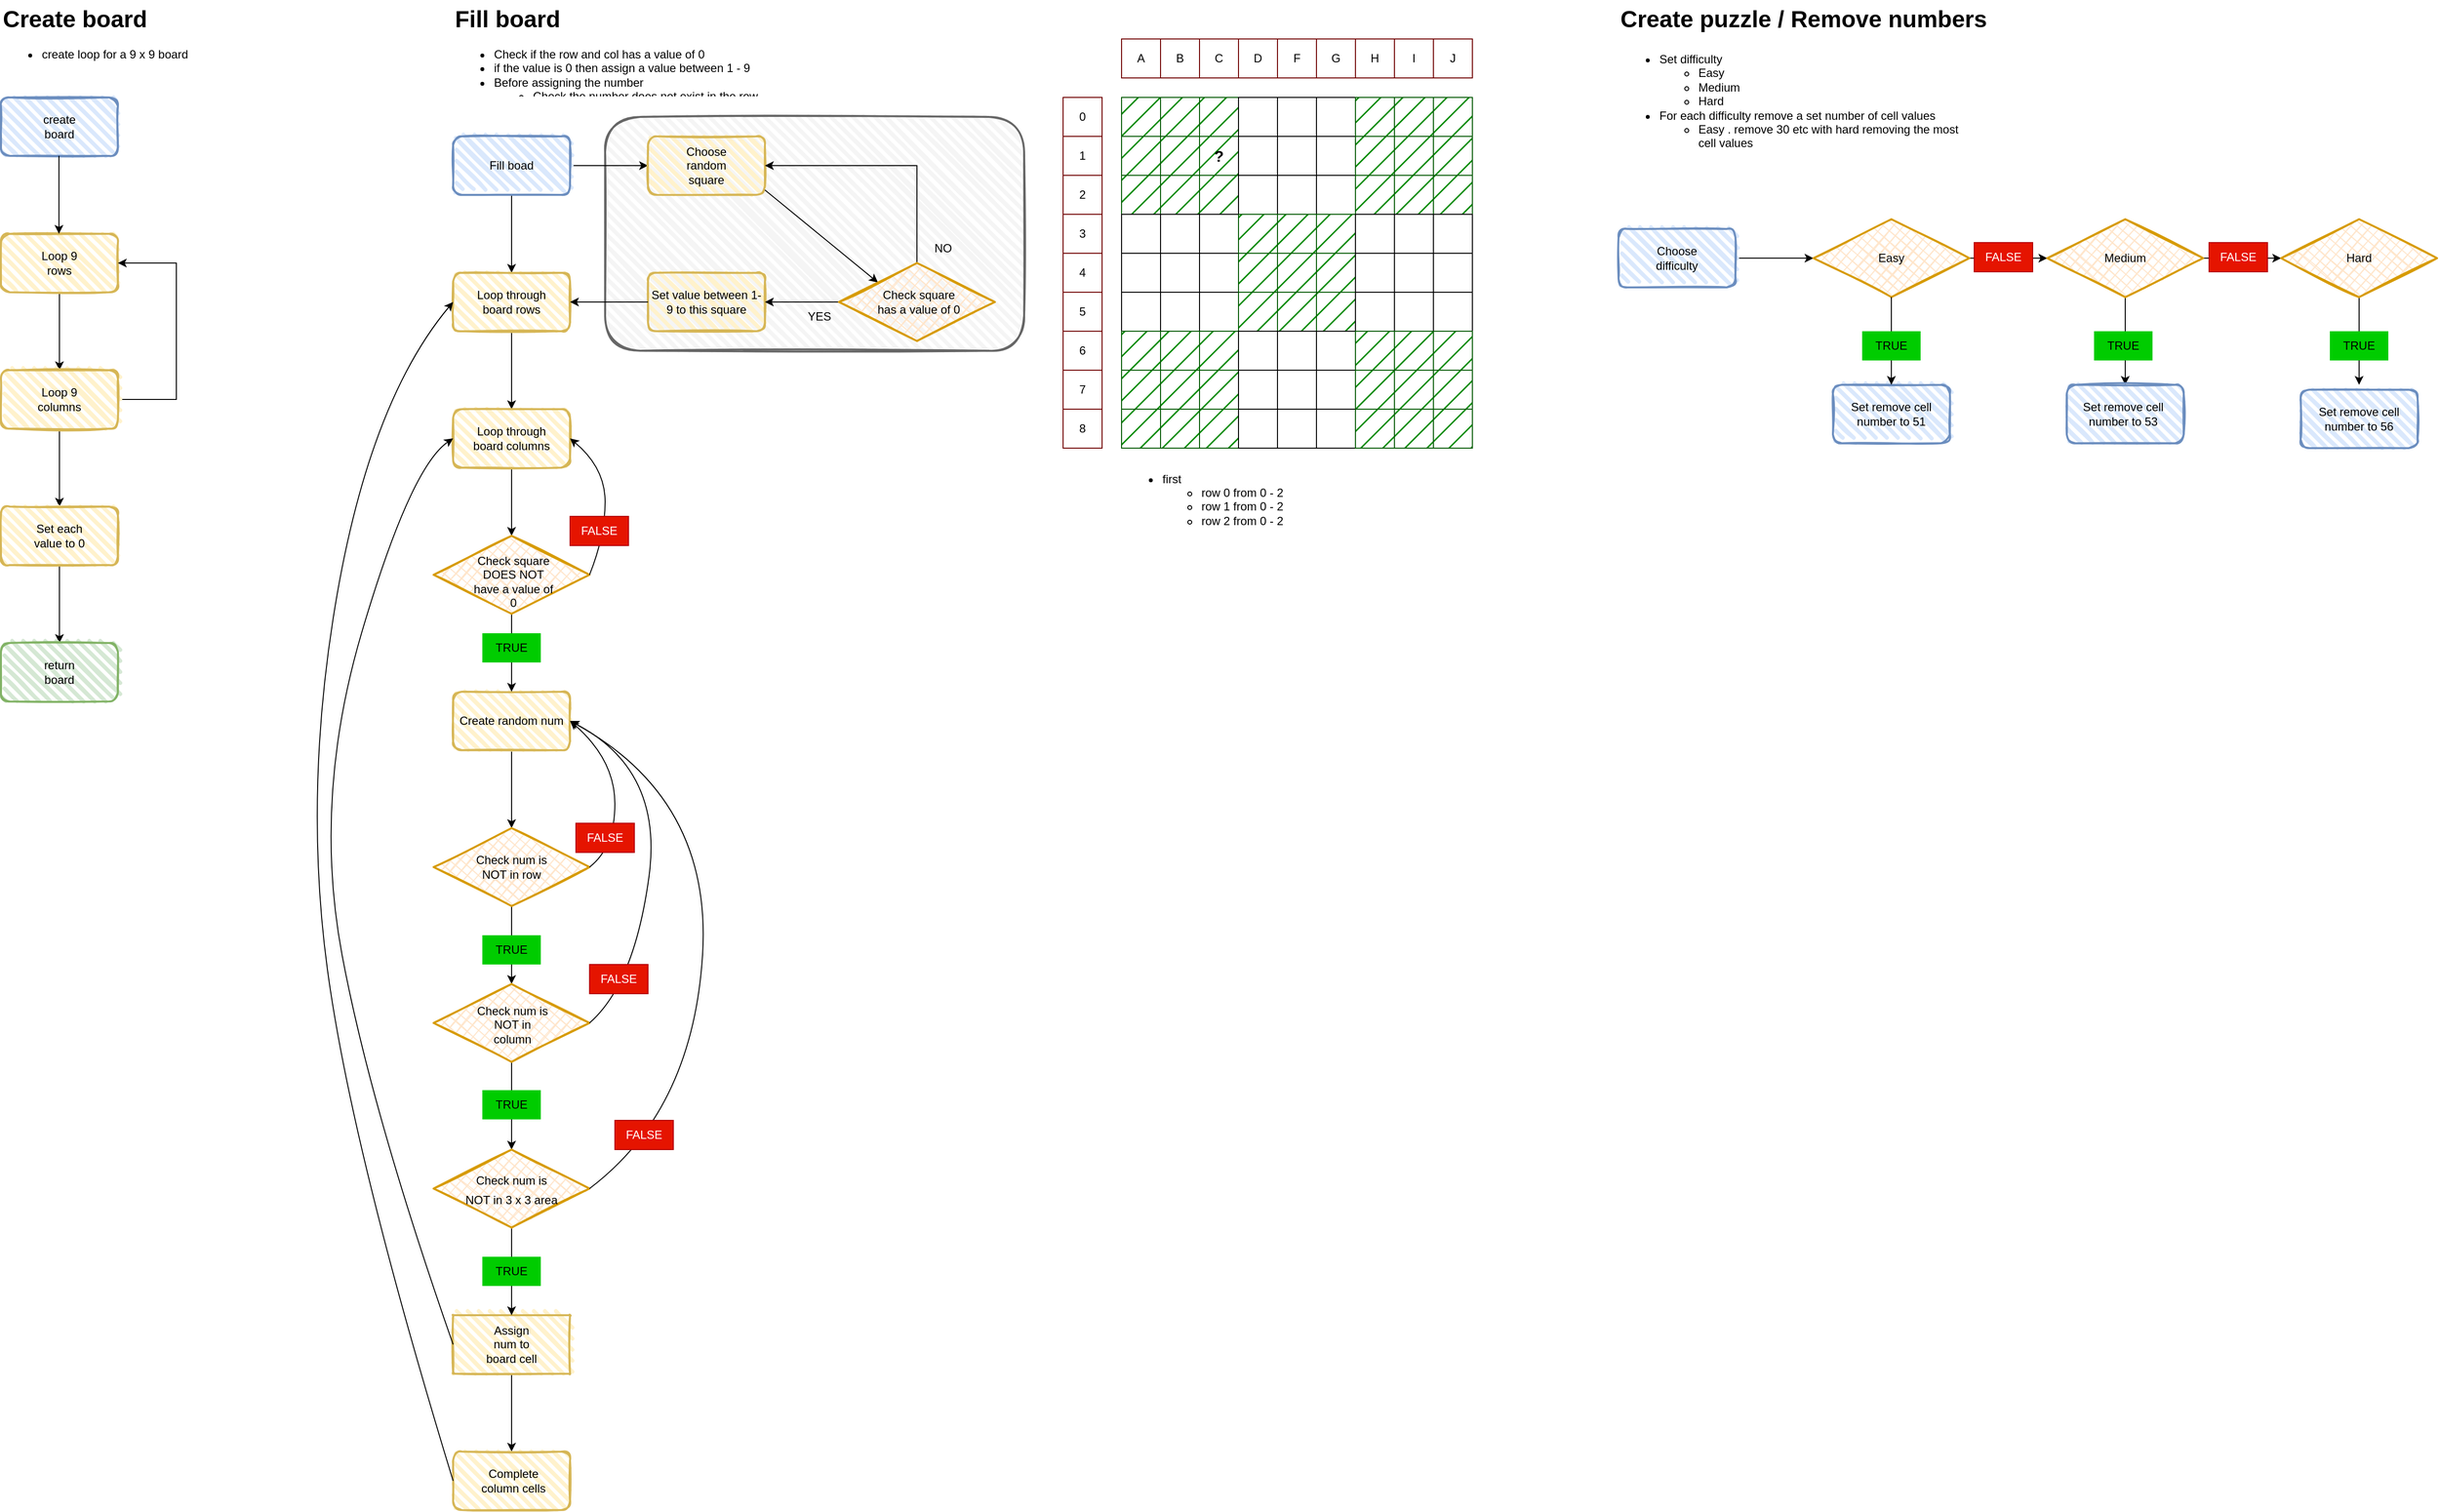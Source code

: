 <mxfile version="21.0.6" type="github">
  <diagram id="C5RBs43oDa-KdzZeNtuy" name="Page-1">
    <mxGraphModel dx="2261" dy="1846" grid="1" gridSize="10" guides="1" tooltips="1" connect="1" arrows="1" fold="1" page="1" pageScale="1" pageWidth="827" pageHeight="1169" math="0" shadow="0">
      <root>
        <mxCell id="WIyWlLk6GJQsqaUBKTNV-0" />
        <mxCell id="WIyWlLk6GJQsqaUBKTNV-1" parent="WIyWlLk6GJQsqaUBKTNV-0" />
        <mxCell id="CyxNVvdQWvEYHXwhOmgi-312" value="" style="rounded=1;whiteSpace=wrap;html=1;strokeWidth=2;fillWeight=4;hachureGap=8;hachureAngle=45;fillColor=#dae8fc;sketch=1;fillStyle=hatch;strokeColor=#6c8ebf;fontSize=12;" parent="WIyWlLk6GJQsqaUBKTNV-1" vertex="1">
          <mxGeometry x="1770" y="415" width="120" height="60" as="geometry" />
        </mxCell>
        <mxCell id="CyxNVvdQWvEYHXwhOmgi-85" value="" style="edgeStyle=orthogonalEdgeStyle;rounded=0;orthogonalLoop=1;jettySize=auto;html=1;" parent="WIyWlLk6GJQsqaUBKTNV-1" source="CyxNVvdQWvEYHXwhOmgi-82" edge="1">
          <mxGeometry relative="1" as="geometry">
            <mxPoint x="414" y="870" as="targetPoint" />
          </mxGeometry>
        </mxCell>
        <mxCell id="CyxNVvdQWvEYHXwhOmgi-82" value="" style="rounded=1;whiteSpace=wrap;html=1;strokeWidth=2;fillWeight=4;hachureGap=8;hachureAngle=45;fillColor=#fff2cc;sketch=1;strokeColor=#d6b656;" parent="WIyWlLk6GJQsqaUBKTNV-1" vertex="1">
          <mxGeometry x="354" y="730" width="120" height="60" as="geometry" />
        </mxCell>
        <mxCell id="CyxNVvdQWvEYHXwhOmgi-78" value="" style="rounded=1;whiteSpace=wrap;html=1;strokeWidth=2;fillWeight=4;hachureGap=8;hachureAngle=45;fillColor=#f5f5f5;sketch=1;fontColor=#333333;strokeColor=#666666;" parent="WIyWlLk6GJQsqaUBKTNV-1" vertex="1">
          <mxGeometry x="510" y="140" width="430" height="240" as="geometry" />
        </mxCell>
        <mxCell id="CyxNVvdQWvEYHXwhOmgi-0" value="" style="rounded=1;whiteSpace=wrap;html=1;strokeWidth=2;fillWeight=4;hachureGap=8;hachureAngle=45;fillColor=#dae8fc;sketch=1;strokeColor=#6c8ebf;" parent="WIyWlLk6GJQsqaUBKTNV-1" vertex="1">
          <mxGeometry x="-110" y="120" width="120" height="60" as="geometry" />
        </mxCell>
        <mxCell id="CyxNVvdQWvEYHXwhOmgi-3" value="" style="group" parent="WIyWlLk6GJQsqaUBKTNV-1" vertex="1" connectable="0">
          <mxGeometry x="-110" y="20" width="210" height="80" as="geometry" />
        </mxCell>
        <mxCell id="CyxNVvdQWvEYHXwhOmgi-1" value="&lt;ul&gt;&lt;li&gt;create loop for a 9 x 9 board&lt;br&gt;&lt;/li&gt;&lt;/ul&gt;" style="text;strokeColor=none;fillColor=none;html=1;whiteSpace=wrap;verticalAlign=top;overflow=hidden;align=left;" parent="CyxNVvdQWvEYHXwhOmgi-3" vertex="1">
          <mxGeometry y="30" width="210.0" height="50" as="geometry" />
        </mxCell>
        <mxCell id="CyxNVvdQWvEYHXwhOmgi-2" value="&lt;div&gt;Create board&lt;br&gt;&lt;/div&gt;" style="text;strokeColor=none;fillColor=none;html=1;fontSize=24;fontStyle=1;verticalAlign=middle;align=left;" parent="CyxNVvdQWvEYHXwhOmgi-3" vertex="1">
          <mxGeometry width="160" height="40" as="geometry" />
        </mxCell>
        <mxCell id="CyxNVvdQWvEYHXwhOmgi-4" value="create board" style="text;html=1;strokeColor=none;fillColor=none;align=center;verticalAlign=middle;whiteSpace=wrap;rounded=0;" parent="WIyWlLk6GJQsqaUBKTNV-1" vertex="1">
          <mxGeometry x="-80" y="135" width="60" height="30" as="geometry" />
        </mxCell>
        <mxCell id="CyxNVvdQWvEYHXwhOmgi-14" value="" style="edgeStyle=orthogonalEdgeStyle;rounded=0;orthogonalLoop=1;jettySize=auto;html=1;" parent="WIyWlLk6GJQsqaUBKTNV-1" source="CyxNVvdQWvEYHXwhOmgi-10" target="CyxNVvdQWvEYHXwhOmgi-13" edge="1">
          <mxGeometry relative="1" as="geometry" />
        </mxCell>
        <mxCell id="CyxNVvdQWvEYHXwhOmgi-10" value="" style="rounded=1;whiteSpace=wrap;html=1;strokeWidth=2;fillWeight=4;hachureGap=8;hachureAngle=45;fillColor=#fff2cc;sketch=1;strokeColor=#d6b656;" parent="WIyWlLk6GJQsqaUBKTNV-1" vertex="1">
          <mxGeometry x="-110" y="260" width="120" height="60" as="geometry" />
        </mxCell>
        <mxCell id="CyxNVvdQWvEYHXwhOmgi-12" value="Loop 9 rows" style="text;html=1;strokeColor=none;fillColor=none;align=center;verticalAlign=middle;whiteSpace=wrap;rounded=0;" parent="WIyWlLk6GJQsqaUBKTNV-1" vertex="1">
          <mxGeometry x="-80" y="275" width="60" height="30" as="geometry" />
        </mxCell>
        <mxCell id="CyxNVvdQWvEYHXwhOmgi-17" value="" style="edgeStyle=orthogonalEdgeStyle;rounded=0;orthogonalLoop=1;jettySize=auto;html=1;" parent="WIyWlLk6GJQsqaUBKTNV-1" source="CyxNVvdQWvEYHXwhOmgi-13" target="CyxNVvdQWvEYHXwhOmgi-16" edge="1">
          <mxGeometry relative="1" as="geometry" />
        </mxCell>
        <mxCell id="Ldfcd5cPlL7T_rlJQnoQ-0" style="edgeStyle=orthogonalEdgeStyle;rounded=0;orthogonalLoop=1;jettySize=auto;html=1;exitX=1;exitY=0.5;exitDx=0;exitDy=0;entryX=1;entryY=0.5;entryDx=0;entryDy=0;" edge="1" parent="WIyWlLk6GJQsqaUBKTNV-1" source="CyxNVvdQWvEYHXwhOmgi-13" target="CyxNVvdQWvEYHXwhOmgi-10">
          <mxGeometry relative="1" as="geometry">
            <Array as="points">
              <mxPoint x="70" y="430" />
              <mxPoint x="70" y="290" />
            </Array>
          </mxGeometry>
        </mxCell>
        <mxCell id="CyxNVvdQWvEYHXwhOmgi-13" value="" style="rounded=1;whiteSpace=wrap;html=1;strokeWidth=2;fillWeight=4;hachureGap=8;hachureAngle=45;fillColor=#fff2cc;sketch=1;strokeColor=#d6b656;" parent="WIyWlLk6GJQsqaUBKTNV-1" vertex="1">
          <mxGeometry x="-110" y="400" width="120" height="60" as="geometry" />
        </mxCell>
        <mxCell id="CyxNVvdQWvEYHXwhOmgi-15" value="Loop 9 columns" style="text;html=1;strokeColor=none;fillColor=none;align=center;verticalAlign=middle;whiteSpace=wrap;rounded=0;" parent="WIyWlLk6GJQsqaUBKTNV-1" vertex="1">
          <mxGeometry x="-80" y="415" width="60" height="30" as="geometry" />
        </mxCell>
        <mxCell id="CyxNVvdQWvEYHXwhOmgi-21" value="" style="edgeStyle=orthogonalEdgeStyle;rounded=0;orthogonalLoop=1;jettySize=auto;html=1;" parent="WIyWlLk6GJQsqaUBKTNV-1" source="CyxNVvdQWvEYHXwhOmgi-16" target="CyxNVvdQWvEYHXwhOmgi-20" edge="1">
          <mxGeometry relative="1" as="geometry" />
        </mxCell>
        <mxCell id="CyxNVvdQWvEYHXwhOmgi-16" value="" style="rounded=1;whiteSpace=wrap;html=1;strokeWidth=2;fillWeight=4;hachureGap=8;hachureAngle=45;fillColor=#fff2cc;sketch=1;strokeColor=#d6b656;" parent="WIyWlLk6GJQsqaUBKTNV-1" vertex="1">
          <mxGeometry x="-110" y="540" width="120" height="60" as="geometry" />
        </mxCell>
        <mxCell id="CyxNVvdQWvEYHXwhOmgi-18" value="Set each value to 0" style="text;html=1;strokeColor=none;fillColor=none;align=center;verticalAlign=middle;whiteSpace=wrap;rounded=0;" parent="WIyWlLk6GJQsqaUBKTNV-1" vertex="1">
          <mxGeometry x="-80" y="555" width="60" height="30" as="geometry" />
        </mxCell>
        <mxCell id="CyxNVvdQWvEYHXwhOmgi-19" value="" style="edgeStyle=orthogonalEdgeStyle;rounded=0;orthogonalLoop=1;jettySize=auto;html=1;" parent="WIyWlLk6GJQsqaUBKTNV-1" edge="1">
          <mxGeometry relative="1" as="geometry">
            <mxPoint x="-50.5" y="180" as="sourcePoint" />
            <mxPoint x="-50.5" y="260" as="targetPoint" />
            <Array as="points">
              <mxPoint x="-50.5" y="200" />
              <mxPoint x="-50.5" y="200" />
            </Array>
          </mxGeometry>
        </mxCell>
        <mxCell id="CyxNVvdQWvEYHXwhOmgi-20" value="" style="rounded=1;whiteSpace=wrap;html=1;strokeWidth=2;fillWeight=4;hachureGap=8;hachureAngle=45;fillColor=#d5e8d4;sketch=1;strokeColor=#82b366;" parent="WIyWlLk6GJQsqaUBKTNV-1" vertex="1">
          <mxGeometry x="-110" y="680" width="120" height="60" as="geometry" />
        </mxCell>
        <mxCell id="CyxNVvdQWvEYHXwhOmgi-22" value="return board" style="text;html=1;strokeColor=none;fillColor=none;align=center;verticalAlign=middle;whiteSpace=wrap;rounded=0;" parent="WIyWlLk6GJQsqaUBKTNV-1" vertex="1">
          <mxGeometry x="-80" y="695" width="60" height="30" as="geometry" />
        </mxCell>
        <mxCell id="CyxNVvdQWvEYHXwhOmgi-24" value="&lt;div&gt;Fill board&lt;br&gt;&lt;/div&gt;" style="text;strokeColor=none;fillColor=none;html=1;fontSize=24;fontStyle=1;verticalAlign=middle;align=left;" parent="WIyWlLk6GJQsqaUBKTNV-1" vertex="1">
          <mxGeometry x="354" y="20" width="146" height="40" as="geometry" />
        </mxCell>
        <mxCell id="CyxNVvdQWvEYHXwhOmgi-38" value="&lt;span style=&quot;white-space: pre;&quot;&gt; &lt;/span&gt;&lt;ul&gt;&lt;li&gt;Check if the row and col has a value of 0&lt;/li&gt;&lt;li&gt;if the value is 0 then assign a value between 1 - 9&lt;br&gt;&lt;/li&gt;&lt;li&gt;Before assigning the number&lt;/li&gt;&lt;ul&gt;&lt;li&gt;Check the number does not exist in the row&lt;/li&gt;&lt;li&gt;Check the number does not exist in the column&lt;br&gt;&lt;/li&gt;&lt;/ul&gt;&lt;/ul&gt;" style="text;strokeColor=none;fillColor=none;html=1;whiteSpace=wrap;verticalAlign=middle;overflow=hidden;" parent="WIyWlLk6GJQsqaUBKTNV-1" vertex="1">
          <mxGeometry x="354" y="40" width="376" height="80" as="geometry" />
        </mxCell>
        <mxCell id="CyxNVvdQWvEYHXwhOmgi-42" value="" style="edgeStyle=orthogonalEdgeStyle;rounded=0;orthogonalLoop=1;jettySize=auto;html=1;" parent="WIyWlLk6GJQsqaUBKTNV-1" source="CyxNVvdQWvEYHXwhOmgi-39" target="CyxNVvdQWvEYHXwhOmgi-41" edge="1">
          <mxGeometry relative="1" as="geometry" />
        </mxCell>
        <mxCell id="CyxNVvdQWvEYHXwhOmgi-48" value="" style="edgeStyle=orthogonalEdgeStyle;rounded=0;orthogonalLoop=1;jettySize=auto;html=1;" parent="WIyWlLk6GJQsqaUBKTNV-1" source="CyxNVvdQWvEYHXwhOmgi-39" target="CyxNVvdQWvEYHXwhOmgi-47" edge="1">
          <mxGeometry relative="1" as="geometry" />
        </mxCell>
        <mxCell id="CyxNVvdQWvEYHXwhOmgi-39" value="" style="rounded=1;whiteSpace=wrap;html=1;strokeWidth=2;fillWeight=4;hachureGap=8;hachureAngle=45;fillColor=#dae8fc;sketch=1;strokeColor=#6c8ebf;" parent="WIyWlLk6GJQsqaUBKTNV-1" vertex="1">
          <mxGeometry x="354" y="160" width="120" height="60" as="geometry" />
        </mxCell>
        <mxCell id="CyxNVvdQWvEYHXwhOmgi-40" value="Fill boad" style="text;html=1;strokeColor=none;fillColor=none;align=center;verticalAlign=middle;whiteSpace=wrap;rounded=0;" parent="WIyWlLk6GJQsqaUBKTNV-1" vertex="1">
          <mxGeometry x="384" y="175" width="60" height="30" as="geometry" />
        </mxCell>
        <mxCell id="CyxNVvdQWvEYHXwhOmgi-45" value="" style="edgeStyle=orthogonalEdgeStyle;rounded=0;orthogonalLoop=1;jettySize=auto;html=1;" parent="WIyWlLk6GJQsqaUBKTNV-1" source="CyxNVvdQWvEYHXwhOmgi-41" target="CyxNVvdQWvEYHXwhOmgi-44" edge="1">
          <mxGeometry relative="1" as="geometry" />
        </mxCell>
        <mxCell id="CyxNVvdQWvEYHXwhOmgi-41" value="" style="rounded=1;whiteSpace=wrap;html=1;strokeWidth=2;fillWeight=4;hachureGap=8;hachureAngle=45;fillColor=#fff2cc;sketch=1;strokeColor=#d6b656;" parent="WIyWlLk6GJQsqaUBKTNV-1" vertex="1">
          <mxGeometry x="354" y="300" width="120" height="60" as="geometry" />
        </mxCell>
        <mxCell id="CyxNVvdQWvEYHXwhOmgi-43" value="Loop through board rows" style="text;html=1;strokeColor=none;fillColor=none;align=center;verticalAlign=middle;whiteSpace=wrap;rounded=0;" parent="WIyWlLk6GJQsqaUBKTNV-1" vertex="1">
          <mxGeometry x="371" y="315" width="86" height="30" as="geometry" />
        </mxCell>
        <mxCell id="CyxNVvdQWvEYHXwhOmgi-72" value="" style="edgeStyle=orthogonalEdgeStyle;rounded=0;orthogonalLoop=1;jettySize=auto;html=1;" parent="WIyWlLk6GJQsqaUBKTNV-1" source="CyxNVvdQWvEYHXwhOmgi-44" edge="1">
          <mxGeometry relative="1" as="geometry">
            <mxPoint x="414" y="570" as="targetPoint" />
          </mxGeometry>
        </mxCell>
        <mxCell id="CyxNVvdQWvEYHXwhOmgi-44" value="" style="rounded=1;whiteSpace=wrap;html=1;strokeWidth=2;fillWeight=4;hachureGap=8;hachureAngle=45;fillColor=#fff2cc;sketch=1;strokeColor=#d6b656;" parent="WIyWlLk6GJQsqaUBKTNV-1" vertex="1">
          <mxGeometry x="354" y="440" width="120" height="60" as="geometry" />
        </mxCell>
        <mxCell id="CyxNVvdQWvEYHXwhOmgi-46" value="Loop through board columns" style="text;html=1;strokeColor=none;fillColor=none;align=center;verticalAlign=middle;whiteSpace=wrap;rounded=0;" parent="WIyWlLk6GJQsqaUBKTNV-1" vertex="1">
          <mxGeometry x="371" y="455" width="86" height="30" as="geometry" />
        </mxCell>
        <mxCell id="CyxNVvdQWvEYHXwhOmgi-47" value="" style="rounded=1;whiteSpace=wrap;html=1;strokeWidth=2;fillWeight=4;hachureGap=8;hachureAngle=45;fillColor=#fff2cc;sketch=1;strokeColor=#d6b656;" parent="WIyWlLk6GJQsqaUBKTNV-1" vertex="1">
          <mxGeometry x="554" y="160" width="120" height="60" as="geometry" />
        </mxCell>
        <mxCell id="CyxNVvdQWvEYHXwhOmgi-49" value="Choose random square" style="text;html=1;strokeColor=none;fillColor=none;align=center;verticalAlign=middle;whiteSpace=wrap;rounded=0;" parent="WIyWlLk6GJQsqaUBKTNV-1" vertex="1">
          <mxGeometry x="584" y="175" width="60" height="30" as="geometry" />
        </mxCell>
        <mxCell id="CyxNVvdQWvEYHXwhOmgi-50" value="" style="rounded=1;whiteSpace=wrap;html=1;strokeWidth=2;fillWeight=4;hachureGap=8;hachureAngle=45;fillColor=#fff2cc;sketch=1;strokeColor=#d6b656;" parent="WIyWlLk6GJQsqaUBKTNV-1" vertex="1">
          <mxGeometry x="554" y="300" width="120" height="60" as="geometry" />
        </mxCell>
        <mxCell id="CyxNVvdQWvEYHXwhOmgi-63" style="edgeStyle=orthogonalEdgeStyle;rounded=0;orthogonalLoop=1;jettySize=auto;html=1;entryX=1;entryY=0.5;entryDx=0;entryDy=0;" parent="WIyWlLk6GJQsqaUBKTNV-1" source="CyxNVvdQWvEYHXwhOmgi-52" target="CyxNVvdQWvEYHXwhOmgi-41" edge="1">
          <mxGeometry relative="1" as="geometry" />
        </mxCell>
        <mxCell id="CyxNVvdQWvEYHXwhOmgi-52" value="Set value between 1-9 to this square" style="text;html=1;strokeColor=none;fillColor=none;align=center;verticalAlign=middle;whiteSpace=wrap;rounded=0;" parent="WIyWlLk6GJQsqaUBKTNV-1" vertex="1">
          <mxGeometry x="554" y="315" width="120" height="30" as="geometry" />
        </mxCell>
        <mxCell id="CyxNVvdQWvEYHXwhOmgi-62" value="" style="endArrow=classic;html=1;rounded=0;entryX=0;entryY=0;entryDx=0;entryDy=0;" parent="WIyWlLk6GJQsqaUBKTNV-1" target="CyxNVvdQWvEYHXwhOmgi-74" edge="1">
          <mxGeometry width="50" height="50" relative="1" as="geometry">
            <mxPoint x="674" y="215" as="sourcePoint" />
            <mxPoint x="690" y="260" as="targetPoint" />
          </mxGeometry>
        </mxCell>
        <mxCell id="CyxNVvdQWvEYHXwhOmgi-64" value="NO" style="text;html=1;strokeColor=none;fillColor=none;align=center;verticalAlign=middle;whiteSpace=wrap;rounded=0;" parent="WIyWlLk6GJQsqaUBKTNV-1" vertex="1">
          <mxGeometry x="827" y="260" width="60" height="30" as="geometry" />
        </mxCell>
        <mxCell id="CyxNVvdQWvEYHXwhOmgi-65" value="&lt;div&gt;YES&lt;/div&gt;" style="text;html=1;strokeColor=none;fillColor=none;align=center;verticalAlign=middle;whiteSpace=wrap;rounded=0;" parent="WIyWlLk6GJQsqaUBKTNV-1" vertex="1">
          <mxGeometry x="700" y="330" width="60" height="30" as="geometry" />
        </mxCell>
        <mxCell id="CyxNVvdQWvEYHXwhOmgi-80" value="" style="edgeStyle=orthogonalEdgeStyle;rounded=0;orthogonalLoop=1;jettySize=auto;html=1;" parent="WIyWlLk6GJQsqaUBKTNV-1" source="CyxNVvdQWvEYHXwhOmgi-73" edge="1">
          <mxGeometry relative="1" as="geometry">
            <mxPoint x="414" y="730" as="targetPoint" />
          </mxGeometry>
        </mxCell>
        <mxCell id="CyxNVvdQWvEYHXwhOmgi-73" value="" style="rhombus;whiteSpace=wrap;html=1;strokeWidth=2;fillWeight=-1;hachureGap=8;fillStyle=cross-hatch;fillColor=#ffe6cc;sketch=1;strokeColor=#d79b00;" parent="WIyWlLk6GJQsqaUBKTNV-1" vertex="1">
          <mxGeometry x="334" y="570" width="160" height="80" as="geometry" />
        </mxCell>
        <mxCell id="CyxNVvdQWvEYHXwhOmgi-70" value="Check square DOES NOT have a value of 0" style="text;html=1;strokeColor=none;fillColor=none;align=center;verticalAlign=middle;whiteSpace=wrap;rounded=0;" parent="WIyWlLk6GJQsqaUBKTNV-1" vertex="1">
          <mxGeometry x="371" y="602" width="90" height="30" as="geometry" />
        </mxCell>
        <mxCell id="CyxNVvdQWvEYHXwhOmgi-76" value="" style="edgeStyle=orthogonalEdgeStyle;rounded=0;orthogonalLoop=1;jettySize=auto;html=1;" parent="WIyWlLk6GJQsqaUBKTNV-1" source="CyxNVvdQWvEYHXwhOmgi-74" target="CyxNVvdQWvEYHXwhOmgi-52" edge="1">
          <mxGeometry relative="1" as="geometry" />
        </mxCell>
        <mxCell id="CyxNVvdQWvEYHXwhOmgi-77" style="edgeStyle=orthogonalEdgeStyle;rounded=0;orthogonalLoop=1;jettySize=auto;html=1;exitX=0.5;exitY=0;exitDx=0;exitDy=0;entryX=1;entryY=0.5;entryDx=0;entryDy=0;" parent="WIyWlLk6GJQsqaUBKTNV-1" source="CyxNVvdQWvEYHXwhOmgi-74" target="CyxNVvdQWvEYHXwhOmgi-47" edge="1">
          <mxGeometry relative="1" as="geometry" />
        </mxCell>
        <mxCell id="CyxNVvdQWvEYHXwhOmgi-74" value="" style="rhombus;whiteSpace=wrap;html=1;strokeWidth=2;fillWeight=-1;hachureGap=8;fillStyle=cross-hatch;fillColor=#ffe6cc;sketch=1;strokeColor=#d79b00;" parent="WIyWlLk6GJQsqaUBKTNV-1" vertex="1">
          <mxGeometry x="750" y="290" width="160" height="80" as="geometry" />
        </mxCell>
        <mxCell id="CyxNVvdQWvEYHXwhOmgi-75" value="Check square has a value of 0" style="text;html=1;strokeColor=none;fillColor=none;align=center;verticalAlign=middle;whiteSpace=wrap;rounded=0;" parent="WIyWlLk6GJQsqaUBKTNV-1" vertex="1">
          <mxGeometry x="787" y="315" width="90" height="30" as="geometry" />
        </mxCell>
        <mxCell id="CyxNVvdQWvEYHXwhOmgi-81" value="Create random num" style="text;html=1;strokeColor=none;fillColor=none;align=center;verticalAlign=middle;whiteSpace=wrap;rounded=0;" parent="WIyWlLk6GJQsqaUBKTNV-1" vertex="1">
          <mxGeometry x="359" y="745" width="110" height="30" as="geometry" />
        </mxCell>
        <mxCell id="CyxNVvdQWvEYHXwhOmgi-90" value="" style="edgeStyle=orthogonalEdgeStyle;rounded=0;orthogonalLoop=1;jettySize=auto;html=1;" parent="WIyWlLk6GJQsqaUBKTNV-1" source="CyxNVvdQWvEYHXwhOmgi-87" target="CyxNVvdQWvEYHXwhOmgi-89" edge="1">
          <mxGeometry relative="1" as="geometry" />
        </mxCell>
        <mxCell id="CyxNVvdQWvEYHXwhOmgi-87" value="" style="rhombus;whiteSpace=wrap;html=1;strokeWidth=2;fillWeight=-1;hachureGap=8;fillStyle=cross-hatch;fillColor=#ffe6cc;sketch=1;strokeColor=#d79b00;" parent="WIyWlLk6GJQsqaUBKTNV-1" vertex="1">
          <mxGeometry x="334" y="870" width="160" height="80" as="geometry" />
        </mxCell>
        <mxCell id="CyxNVvdQWvEYHXwhOmgi-88" value="Check num is NOT in row" style="text;html=1;strokeColor=none;fillColor=none;align=center;verticalAlign=middle;whiteSpace=wrap;rounded=0;" parent="WIyWlLk6GJQsqaUBKTNV-1" vertex="1">
          <mxGeometry x="374" y="895" width="80" height="30" as="geometry" />
        </mxCell>
        <mxCell id="CyxNVvdQWvEYHXwhOmgi-100" value="" style="edgeStyle=orthogonalEdgeStyle;rounded=0;orthogonalLoop=1;jettySize=auto;html=1;" parent="WIyWlLk6GJQsqaUBKTNV-1" source="CyxNVvdQWvEYHXwhOmgi-89" edge="1">
          <mxGeometry relative="1" as="geometry">
            <mxPoint x="414" y="1200" as="targetPoint" />
          </mxGeometry>
        </mxCell>
        <mxCell id="CyxNVvdQWvEYHXwhOmgi-89" value="" style="rhombus;whiteSpace=wrap;html=1;strokeWidth=2;fillWeight=-1;hachureGap=8;fillStyle=cross-hatch;fillColor=#ffe6cc;sketch=1;strokeColor=#d79b00;" parent="WIyWlLk6GJQsqaUBKTNV-1" vertex="1">
          <mxGeometry x="334" y="1030" width="160" height="80" as="geometry" />
        </mxCell>
        <mxCell id="CyxNVvdQWvEYHXwhOmgi-91" value="Check num is NOT in column" style="text;html=1;strokeColor=none;fillColor=none;align=center;verticalAlign=middle;whiteSpace=wrap;rounded=0;" parent="WIyWlLk6GJQsqaUBKTNV-1" vertex="1">
          <mxGeometry x="375" y="1057" width="80" height="30" as="geometry" />
        </mxCell>
        <mxCell id="CyxNVvdQWvEYHXwhOmgi-95" value="TRUE" style="text;html=1;strokeColor=none;fillColor=#00CC00;align=center;verticalAlign=middle;whiteSpace=wrap;rounded=0;rotation=0;" parent="WIyWlLk6GJQsqaUBKTNV-1" vertex="1">
          <mxGeometry x="384" y="980" width="60" height="30" as="geometry" />
        </mxCell>
        <mxCell id="CyxNVvdQWvEYHXwhOmgi-96" value="TRUE" style="text;html=1;strokeColor=none;fillColor=#00CC00;align=center;verticalAlign=middle;whiteSpace=wrap;rounded=0;rotation=0;" parent="WIyWlLk6GJQsqaUBKTNV-1" vertex="1">
          <mxGeometry x="384" y="670" width="60" height="30" as="geometry" />
        </mxCell>
        <mxCell id="CyxNVvdQWvEYHXwhOmgi-268" value="" style="edgeStyle=orthogonalEdgeStyle;rounded=0;orthogonalLoop=1;jettySize=auto;html=1;fontSize=12;" parent="WIyWlLk6GJQsqaUBKTNV-1" source="CyxNVvdQWvEYHXwhOmgi-101" edge="1">
          <mxGeometry relative="1" as="geometry">
            <mxPoint x="414" y="1510" as="targetPoint" />
          </mxGeometry>
        </mxCell>
        <mxCell id="CyxNVvdQWvEYHXwhOmgi-101" value="" style="rounded=1;whiteSpace=wrap;html=1;strokeWidth=2;fillWeight=4;hachureGap=8;hachureAngle=45;fillColor=#fff2cc;sketch=1;strokeColor=#d6b656;arcSize=0;" parent="WIyWlLk6GJQsqaUBKTNV-1" vertex="1">
          <mxGeometry x="354" y="1370" width="120" height="60" as="geometry" />
        </mxCell>
        <mxCell id="CyxNVvdQWvEYHXwhOmgi-102" value="TRUE" style="text;html=1;strokeColor=none;fillColor=#00CC00;align=center;verticalAlign=middle;whiteSpace=wrap;rounded=0;rotation=0;" parent="WIyWlLk6GJQsqaUBKTNV-1" vertex="1">
          <mxGeometry x="384" y="1139" width="60" height="30" as="geometry" />
        </mxCell>
        <mxCell id="CyxNVvdQWvEYHXwhOmgi-103" value="Assign num to board cell" style="text;html=1;strokeColor=none;fillColor=none;align=center;verticalAlign=middle;whiteSpace=wrap;rounded=0;" parent="WIyWlLk6GJQsqaUBKTNV-1" vertex="1">
          <mxGeometry x="384" y="1385" width="60" height="30" as="geometry" />
        </mxCell>
        <mxCell id="CyxNVvdQWvEYHXwhOmgi-104" value="" style="rounded=1;whiteSpace=wrap;html=1;strokeWidth=2;fillWeight=4;hachureGap=8;hachureAngle=45;fillColor=#fff2cc;sketch=1;strokeColor=#d6b656;" parent="WIyWlLk6GJQsqaUBKTNV-1" vertex="1">
          <mxGeometry x="354" y="1510" width="120" height="60" as="geometry" />
        </mxCell>
        <mxCell id="CyxNVvdQWvEYHXwhOmgi-106" value="Complete column cells" style="text;html=1;strokeColor=none;fillColor=none;align=center;verticalAlign=middle;whiteSpace=wrap;rounded=0;" parent="WIyWlLk6GJQsqaUBKTNV-1" vertex="1">
          <mxGeometry x="376" y="1525" width="80" height="30" as="geometry" />
        </mxCell>
        <mxCell id="CyxNVvdQWvEYHXwhOmgi-110" value="" style="curved=1;endArrow=classic;html=1;rounded=0;entryX=0;entryY=0.5;entryDx=0;entryDy=0;exitX=0;exitY=0.5;exitDx=0;exitDy=0;" parent="WIyWlLk6GJQsqaUBKTNV-1" source="CyxNVvdQWvEYHXwhOmgi-104" target="CyxNVvdQWvEYHXwhOmgi-41" edge="1">
          <mxGeometry width="50" height="50" relative="1" as="geometry">
            <mxPoint x="330" y="1380" as="sourcePoint" />
            <mxPoint x="190" y="895" as="targetPoint" />
            <Array as="points">
              <mxPoint x="250" y="1200" />
              <mxPoint x="200" y="830" />
              <mxPoint x="270" y="430" />
            </Array>
          </mxGeometry>
        </mxCell>
        <mxCell id="CyxNVvdQWvEYHXwhOmgi-111" value="" style="curved=1;endArrow=classic;html=1;rounded=0;entryX=0;entryY=0.5;entryDx=0;entryDy=0;exitX=0;exitY=0.5;exitDx=0;exitDy=0;" parent="WIyWlLk6GJQsqaUBKTNV-1" source="CyxNVvdQWvEYHXwhOmgi-101" target="CyxNVvdQWvEYHXwhOmgi-44" edge="1">
          <mxGeometry width="50" height="50" relative="1" as="geometry">
            <mxPoint x="330" y="1230" as="sourcePoint" />
            <mxPoint x="364" y="340" as="targetPoint" />
            <Array as="points">
              <mxPoint x="270" y="1160" />
              <mxPoint x="210" y="840" />
              <mxPoint x="310" y="500" />
            </Array>
          </mxGeometry>
        </mxCell>
        <mxCell id="CyxNVvdQWvEYHXwhOmgi-239" value="" style="group" parent="WIyWlLk6GJQsqaUBKTNV-1" vertex="1" connectable="0">
          <mxGeometry x="1040" y="120" width="360" height="360" as="geometry" />
        </mxCell>
        <mxCell id="CyxNVvdQWvEYHXwhOmgi-138" value="" style="whiteSpace=wrap;html=1;aspect=fixed;fillColor=#008a00;fontColor=#ffffff;strokeColor=#005700;fillStyle=hatch;" parent="CyxNVvdQWvEYHXwhOmgi-239" vertex="1">
          <mxGeometry width="40" height="40" as="geometry" />
        </mxCell>
        <mxCell id="CyxNVvdQWvEYHXwhOmgi-139" value="" style="whiteSpace=wrap;html=1;aspect=fixed;fillColor=#008a00;fontColor=#ffffff;strokeColor=#005700;fillStyle=hatch;" parent="CyxNVvdQWvEYHXwhOmgi-239" vertex="1">
          <mxGeometry x="40" width="40" height="40" as="geometry" />
        </mxCell>
        <mxCell id="CyxNVvdQWvEYHXwhOmgi-140" value="" style="whiteSpace=wrap;html=1;aspect=fixed;fillColor=#008a00;fontColor=#ffffff;strokeColor=#005700;fillStyle=hatch;" parent="CyxNVvdQWvEYHXwhOmgi-239" vertex="1">
          <mxGeometry x="80" width="40" height="40" as="geometry" />
        </mxCell>
        <mxCell id="CyxNVvdQWvEYHXwhOmgi-141" value="" style="whiteSpace=wrap;html=1;aspect=fixed;fillColor=none;" parent="CyxNVvdQWvEYHXwhOmgi-239" vertex="1">
          <mxGeometry x="120" width="40" height="40" as="geometry" />
        </mxCell>
        <mxCell id="CyxNVvdQWvEYHXwhOmgi-142" value="" style="whiteSpace=wrap;html=1;aspect=fixed;fillColor=none;" parent="CyxNVvdQWvEYHXwhOmgi-239" vertex="1">
          <mxGeometry x="160" width="40" height="40" as="geometry" />
        </mxCell>
        <mxCell id="CyxNVvdQWvEYHXwhOmgi-143" value="" style="whiteSpace=wrap;html=1;aspect=fixed;fillColor=none;" parent="CyxNVvdQWvEYHXwhOmgi-239" vertex="1">
          <mxGeometry x="200" width="40" height="40" as="geometry" />
        </mxCell>
        <mxCell id="CyxNVvdQWvEYHXwhOmgi-144" value="" style="whiteSpace=wrap;html=1;aspect=fixed;fillColor=#008a00;fontColor=#ffffff;strokeColor=#005700;fillStyle=hatch;" parent="CyxNVvdQWvEYHXwhOmgi-239" vertex="1">
          <mxGeometry x="240" width="40" height="40" as="geometry" />
        </mxCell>
        <mxCell id="CyxNVvdQWvEYHXwhOmgi-145" value="" style="whiteSpace=wrap;html=1;aspect=fixed;fillColor=#008a00;fontColor=#ffffff;strokeColor=#005700;fillStyle=hatch;" parent="CyxNVvdQWvEYHXwhOmgi-239" vertex="1">
          <mxGeometry x="280" width="40" height="40" as="geometry" />
        </mxCell>
        <mxCell id="CyxNVvdQWvEYHXwhOmgi-146" value="" style="whiteSpace=wrap;html=1;aspect=fixed;fillColor=#008a00;fontColor=#ffffff;strokeColor=#005700;fillStyle=hatch;" parent="CyxNVvdQWvEYHXwhOmgi-239" vertex="1">
          <mxGeometry x="320" width="40" height="40" as="geometry" />
        </mxCell>
        <mxCell id="CyxNVvdQWvEYHXwhOmgi-147" value="" style="whiteSpace=wrap;html=1;aspect=fixed;fillColor=#008a00;fontColor=#ffffff;strokeColor=#005700;fillStyle=hatch;" parent="CyxNVvdQWvEYHXwhOmgi-239" vertex="1">
          <mxGeometry y="40" width="40" height="40" as="geometry" />
        </mxCell>
        <mxCell id="CyxNVvdQWvEYHXwhOmgi-148" value="" style="whiteSpace=wrap;html=1;aspect=fixed;fillColor=#008a00;fontColor=#ffffff;strokeColor=#005700;fillStyle=hatch;" parent="CyxNVvdQWvEYHXwhOmgi-239" vertex="1">
          <mxGeometry x="40" y="40" width="40" height="40" as="geometry" />
        </mxCell>
        <mxCell id="CyxNVvdQWvEYHXwhOmgi-149" value="" style="whiteSpace=wrap;html=1;aspect=fixed;fillColor=#008a00;fontColor=#ffffff;strokeColor=#005700;fillStyle=hatch;" parent="CyxNVvdQWvEYHXwhOmgi-239" vertex="1">
          <mxGeometry x="80" y="40" width="40" height="40" as="geometry" />
        </mxCell>
        <mxCell id="CyxNVvdQWvEYHXwhOmgi-150" value="" style="whiteSpace=wrap;html=1;aspect=fixed;fillColor=none;" parent="CyxNVvdQWvEYHXwhOmgi-239" vertex="1">
          <mxGeometry x="120" y="40" width="40" height="40" as="geometry" />
        </mxCell>
        <mxCell id="CyxNVvdQWvEYHXwhOmgi-151" value="" style="whiteSpace=wrap;html=1;aspect=fixed;fillColor=none;" parent="CyxNVvdQWvEYHXwhOmgi-239" vertex="1">
          <mxGeometry x="160" y="40" width="40" height="40" as="geometry" />
        </mxCell>
        <mxCell id="CyxNVvdQWvEYHXwhOmgi-152" value="" style="whiteSpace=wrap;html=1;aspect=fixed;fillColor=none;" parent="CyxNVvdQWvEYHXwhOmgi-239" vertex="1">
          <mxGeometry x="200" y="40" width="40" height="40" as="geometry" />
        </mxCell>
        <mxCell id="CyxNVvdQWvEYHXwhOmgi-153" value="" style="whiteSpace=wrap;html=1;aspect=fixed;fillColor=#008a00;fontColor=#ffffff;strokeColor=#005700;fillStyle=hatch;" parent="CyxNVvdQWvEYHXwhOmgi-239" vertex="1">
          <mxGeometry x="240" y="40" width="40" height="40" as="geometry" />
        </mxCell>
        <mxCell id="CyxNVvdQWvEYHXwhOmgi-154" value="" style="whiteSpace=wrap;html=1;aspect=fixed;fillColor=#008a00;fontColor=#ffffff;strokeColor=#005700;fillStyle=hatch;" parent="CyxNVvdQWvEYHXwhOmgi-239" vertex="1">
          <mxGeometry x="280" y="40" width="40" height="40" as="geometry" />
        </mxCell>
        <mxCell id="CyxNVvdQWvEYHXwhOmgi-155" value="" style="whiteSpace=wrap;html=1;aspect=fixed;fillColor=#008a00;fontColor=#ffffff;strokeColor=#005700;fillStyle=hatch;" parent="CyxNVvdQWvEYHXwhOmgi-239" vertex="1">
          <mxGeometry x="320" y="40" width="40" height="40" as="geometry" />
        </mxCell>
        <mxCell id="CyxNVvdQWvEYHXwhOmgi-156" value="" style="whiteSpace=wrap;html=1;aspect=fixed;fillColor=#008a00;fontColor=#ffffff;strokeColor=#005700;fillStyle=hatch;" parent="CyxNVvdQWvEYHXwhOmgi-239" vertex="1">
          <mxGeometry y="80" width="40" height="40" as="geometry" />
        </mxCell>
        <mxCell id="CyxNVvdQWvEYHXwhOmgi-157" value="" style="whiteSpace=wrap;html=1;aspect=fixed;fillColor=#008a00;fontColor=#ffffff;strokeColor=#005700;fillStyle=hatch;" parent="CyxNVvdQWvEYHXwhOmgi-239" vertex="1">
          <mxGeometry x="40" y="80" width="40" height="40" as="geometry" />
        </mxCell>
        <mxCell id="CyxNVvdQWvEYHXwhOmgi-158" value="" style="whiteSpace=wrap;html=1;aspect=fixed;fillColor=#008a00;fontColor=#ffffff;strokeColor=#005700;fillStyle=hatch;" parent="CyxNVvdQWvEYHXwhOmgi-239" vertex="1">
          <mxGeometry x="80" y="80" width="40" height="40" as="geometry" />
        </mxCell>
        <mxCell id="CyxNVvdQWvEYHXwhOmgi-159" value="" style="whiteSpace=wrap;html=1;aspect=fixed;fillColor=none;" parent="CyxNVvdQWvEYHXwhOmgi-239" vertex="1">
          <mxGeometry x="120" y="80" width="40" height="40" as="geometry" />
        </mxCell>
        <mxCell id="CyxNVvdQWvEYHXwhOmgi-160" value="" style="whiteSpace=wrap;html=1;aspect=fixed;fillColor=none;" parent="CyxNVvdQWvEYHXwhOmgi-239" vertex="1">
          <mxGeometry x="160" y="80" width="40" height="40" as="geometry" />
        </mxCell>
        <mxCell id="CyxNVvdQWvEYHXwhOmgi-161" value="" style="whiteSpace=wrap;html=1;aspect=fixed;fillColor=none;" parent="CyxNVvdQWvEYHXwhOmgi-239" vertex="1">
          <mxGeometry x="200" y="80" width="40" height="40" as="geometry" />
        </mxCell>
        <mxCell id="CyxNVvdQWvEYHXwhOmgi-162" value="" style="whiteSpace=wrap;html=1;aspect=fixed;fillColor=#008a00;fontColor=#ffffff;strokeColor=#005700;fillStyle=hatch;" parent="CyxNVvdQWvEYHXwhOmgi-239" vertex="1">
          <mxGeometry x="240" y="80" width="40" height="40" as="geometry" />
        </mxCell>
        <mxCell id="CyxNVvdQWvEYHXwhOmgi-163" value="" style="whiteSpace=wrap;html=1;aspect=fixed;fillColor=#008a00;fontColor=#ffffff;strokeColor=#005700;fillStyle=hatch;" parent="CyxNVvdQWvEYHXwhOmgi-239" vertex="1">
          <mxGeometry x="280" y="80" width="40" height="40" as="geometry" />
        </mxCell>
        <mxCell id="CyxNVvdQWvEYHXwhOmgi-164" value="" style="whiteSpace=wrap;html=1;aspect=fixed;fillColor=#008a00;fontColor=#ffffff;strokeColor=#005700;fillStyle=hatch;" parent="CyxNVvdQWvEYHXwhOmgi-239" vertex="1">
          <mxGeometry x="320" y="80" width="40" height="40" as="geometry" />
        </mxCell>
        <mxCell id="CyxNVvdQWvEYHXwhOmgi-165" value="" style="whiteSpace=wrap;html=1;aspect=fixed;fillColor=none;" parent="CyxNVvdQWvEYHXwhOmgi-239" vertex="1">
          <mxGeometry y="120" width="40" height="40" as="geometry" />
        </mxCell>
        <mxCell id="CyxNVvdQWvEYHXwhOmgi-166" value="" style="whiteSpace=wrap;html=1;aspect=fixed;fillColor=none;" parent="CyxNVvdQWvEYHXwhOmgi-239" vertex="1">
          <mxGeometry x="40" y="120" width="40" height="40" as="geometry" />
        </mxCell>
        <mxCell id="CyxNVvdQWvEYHXwhOmgi-167" value="" style="whiteSpace=wrap;html=1;aspect=fixed;fillColor=none;" parent="CyxNVvdQWvEYHXwhOmgi-239" vertex="1">
          <mxGeometry x="80" y="120" width="40" height="40" as="geometry" />
        </mxCell>
        <mxCell id="CyxNVvdQWvEYHXwhOmgi-168" value="" style="whiteSpace=wrap;html=1;aspect=fixed;fillColor=#008a00;fontColor=#ffffff;strokeColor=#005700;fillStyle=hatch;" parent="CyxNVvdQWvEYHXwhOmgi-239" vertex="1">
          <mxGeometry x="120" y="120" width="40" height="40" as="geometry" />
        </mxCell>
        <mxCell id="CyxNVvdQWvEYHXwhOmgi-169" value="" style="whiteSpace=wrap;html=1;aspect=fixed;fillColor=#008a00;fontColor=#ffffff;strokeColor=#005700;fillStyle=hatch;" parent="CyxNVvdQWvEYHXwhOmgi-239" vertex="1">
          <mxGeometry x="160" y="120" width="40" height="40" as="geometry" />
        </mxCell>
        <mxCell id="CyxNVvdQWvEYHXwhOmgi-170" value="" style="whiteSpace=wrap;html=1;aspect=fixed;fillColor=#008a00;fontColor=#ffffff;strokeColor=#005700;fillStyle=hatch;" parent="CyxNVvdQWvEYHXwhOmgi-239" vertex="1">
          <mxGeometry x="200" y="120" width="40" height="40" as="geometry" />
        </mxCell>
        <mxCell id="CyxNVvdQWvEYHXwhOmgi-171" value="" style="whiteSpace=wrap;html=1;aspect=fixed;fillColor=none;" parent="CyxNVvdQWvEYHXwhOmgi-239" vertex="1">
          <mxGeometry x="240" y="120" width="40" height="40" as="geometry" />
        </mxCell>
        <mxCell id="CyxNVvdQWvEYHXwhOmgi-172" value="" style="whiteSpace=wrap;html=1;aspect=fixed;fillColor=none;" parent="CyxNVvdQWvEYHXwhOmgi-239" vertex="1">
          <mxGeometry x="280" y="120" width="40" height="40" as="geometry" />
        </mxCell>
        <mxCell id="CyxNVvdQWvEYHXwhOmgi-173" value="" style="whiteSpace=wrap;html=1;aspect=fixed;fillColor=none;" parent="CyxNVvdQWvEYHXwhOmgi-239" vertex="1">
          <mxGeometry x="320" y="120" width="40" height="40" as="geometry" />
        </mxCell>
        <mxCell id="CyxNVvdQWvEYHXwhOmgi-174" value="" style="whiteSpace=wrap;html=1;aspect=fixed;fillColor=none;" parent="CyxNVvdQWvEYHXwhOmgi-239" vertex="1">
          <mxGeometry y="160" width="40" height="40" as="geometry" />
        </mxCell>
        <mxCell id="CyxNVvdQWvEYHXwhOmgi-175" value="" style="whiteSpace=wrap;html=1;aspect=fixed;fillColor=none;" parent="CyxNVvdQWvEYHXwhOmgi-239" vertex="1">
          <mxGeometry x="40" y="160" width="40" height="40" as="geometry" />
        </mxCell>
        <mxCell id="CyxNVvdQWvEYHXwhOmgi-176" value="" style="whiteSpace=wrap;html=1;aspect=fixed;fillColor=none;" parent="CyxNVvdQWvEYHXwhOmgi-239" vertex="1">
          <mxGeometry x="80" y="160" width="40" height="40" as="geometry" />
        </mxCell>
        <mxCell id="CyxNVvdQWvEYHXwhOmgi-177" value="" style="whiteSpace=wrap;html=1;aspect=fixed;fillColor=#008a00;fontColor=#ffffff;strokeColor=#005700;fillStyle=hatch;" parent="CyxNVvdQWvEYHXwhOmgi-239" vertex="1">
          <mxGeometry x="120" y="160" width="40" height="40" as="geometry" />
        </mxCell>
        <mxCell id="CyxNVvdQWvEYHXwhOmgi-178" value="" style="whiteSpace=wrap;html=1;aspect=fixed;fillColor=#008a00;fontColor=#ffffff;strokeColor=#005700;fillStyle=hatch;" parent="CyxNVvdQWvEYHXwhOmgi-239" vertex="1">
          <mxGeometry x="160" y="160" width="40" height="40" as="geometry" />
        </mxCell>
        <mxCell id="CyxNVvdQWvEYHXwhOmgi-179" value="" style="whiteSpace=wrap;html=1;aspect=fixed;fillColor=#008a00;fontColor=#ffffff;strokeColor=#005700;fillStyle=hatch;" parent="CyxNVvdQWvEYHXwhOmgi-239" vertex="1">
          <mxGeometry x="200" y="160" width="40" height="40" as="geometry" />
        </mxCell>
        <mxCell id="CyxNVvdQWvEYHXwhOmgi-180" value="" style="whiteSpace=wrap;html=1;aspect=fixed;fillColor=none;" parent="CyxNVvdQWvEYHXwhOmgi-239" vertex="1">
          <mxGeometry x="240" y="160" width="40" height="40" as="geometry" />
        </mxCell>
        <mxCell id="CyxNVvdQWvEYHXwhOmgi-181" value="" style="whiteSpace=wrap;html=1;aspect=fixed;fillColor=none;" parent="CyxNVvdQWvEYHXwhOmgi-239" vertex="1">
          <mxGeometry x="280" y="160" width="40" height="40" as="geometry" />
        </mxCell>
        <mxCell id="CyxNVvdQWvEYHXwhOmgi-182" value="" style="whiteSpace=wrap;html=1;aspect=fixed;fillColor=none;" parent="CyxNVvdQWvEYHXwhOmgi-239" vertex="1">
          <mxGeometry x="320" y="160" width="40" height="40" as="geometry" />
        </mxCell>
        <mxCell id="CyxNVvdQWvEYHXwhOmgi-183" value="" style="whiteSpace=wrap;html=1;aspect=fixed;fillColor=none;" parent="CyxNVvdQWvEYHXwhOmgi-239" vertex="1">
          <mxGeometry y="200" width="40" height="40" as="geometry" />
        </mxCell>
        <mxCell id="CyxNVvdQWvEYHXwhOmgi-184" value="" style="whiteSpace=wrap;html=1;aspect=fixed;fillColor=none;" parent="CyxNVvdQWvEYHXwhOmgi-239" vertex="1">
          <mxGeometry x="40" y="200" width="40" height="40" as="geometry" />
        </mxCell>
        <mxCell id="CyxNVvdQWvEYHXwhOmgi-185" value="" style="whiteSpace=wrap;html=1;aspect=fixed;fillColor=none;" parent="CyxNVvdQWvEYHXwhOmgi-239" vertex="1">
          <mxGeometry x="80" y="200" width="40" height="40" as="geometry" />
        </mxCell>
        <mxCell id="CyxNVvdQWvEYHXwhOmgi-186" value="" style="whiteSpace=wrap;html=1;aspect=fixed;fillColor=#008a00;fontColor=#ffffff;strokeColor=#005700;fillStyle=hatch;" parent="CyxNVvdQWvEYHXwhOmgi-239" vertex="1">
          <mxGeometry x="120" y="200" width="40" height="40" as="geometry" />
        </mxCell>
        <mxCell id="CyxNVvdQWvEYHXwhOmgi-187" value="" style="whiteSpace=wrap;html=1;aspect=fixed;fillColor=#008a00;fontColor=#ffffff;strokeColor=#005700;fillStyle=hatch;" parent="CyxNVvdQWvEYHXwhOmgi-239" vertex="1">
          <mxGeometry x="160" y="200" width="40" height="40" as="geometry" />
        </mxCell>
        <mxCell id="CyxNVvdQWvEYHXwhOmgi-188" value="" style="whiteSpace=wrap;html=1;aspect=fixed;fillColor=#008a00;fontColor=#ffffff;strokeColor=#005700;fillStyle=hatch;" parent="CyxNVvdQWvEYHXwhOmgi-239" vertex="1">
          <mxGeometry x="200" y="200" width="40" height="40" as="geometry" />
        </mxCell>
        <mxCell id="CyxNVvdQWvEYHXwhOmgi-189" value="" style="whiteSpace=wrap;html=1;aspect=fixed;fillColor=none;" parent="CyxNVvdQWvEYHXwhOmgi-239" vertex="1">
          <mxGeometry x="240" y="200" width="40" height="40" as="geometry" />
        </mxCell>
        <mxCell id="CyxNVvdQWvEYHXwhOmgi-190" value="" style="whiteSpace=wrap;html=1;aspect=fixed;fillColor=none;" parent="CyxNVvdQWvEYHXwhOmgi-239" vertex="1">
          <mxGeometry x="280" y="200" width="40" height="40" as="geometry" />
        </mxCell>
        <mxCell id="CyxNVvdQWvEYHXwhOmgi-191" value="" style="whiteSpace=wrap;html=1;aspect=fixed;fillColor=none;" parent="CyxNVvdQWvEYHXwhOmgi-239" vertex="1">
          <mxGeometry x="320" y="200" width="40" height="40" as="geometry" />
        </mxCell>
        <mxCell id="CyxNVvdQWvEYHXwhOmgi-192" value="" style="whiteSpace=wrap;html=1;aspect=fixed;fillColor=#008a00;fontColor=#ffffff;strokeColor=#005700;fillStyle=hatch;" parent="CyxNVvdQWvEYHXwhOmgi-239" vertex="1">
          <mxGeometry y="240" width="40" height="40" as="geometry" />
        </mxCell>
        <mxCell id="CyxNVvdQWvEYHXwhOmgi-193" value="" style="whiteSpace=wrap;html=1;aspect=fixed;fillColor=#008a00;fontColor=#ffffff;strokeColor=#005700;fillStyle=hatch;" parent="CyxNVvdQWvEYHXwhOmgi-239" vertex="1">
          <mxGeometry x="40" y="240" width="40" height="40" as="geometry" />
        </mxCell>
        <mxCell id="CyxNVvdQWvEYHXwhOmgi-194" value="" style="whiteSpace=wrap;html=1;aspect=fixed;fillColor=#008a00;fontColor=#ffffff;strokeColor=#005700;fillStyle=hatch;" parent="CyxNVvdQWvEYHXwhOmgi-239" vertex="1">
          <mxGeometry x="80" y="240" width="40" height="40" as="geometry" />
        </mxCell>
        <mxCell id="CyxNVvdQWvEYHXwhOmgi-195" value="" style="whiteSpace=wrap;html=1;aspect=fixed;fillColor=none;" parent="CyxNVvdQWvEYHXwhOmgi-239" vertex="1">
          <mxGeometry x="120" y="240" width="40" height="40" as="geometry" />
        </mxCell>
        <mxCell id="CyxNVvdQWvEYHXwhOmgi-196" value="" style="whiteSpace=wrap;html=1;aspect=fixed;fillColor=none;" parent="CyxNVvdQWvEYHXwhOmgi-239" vertex="1">
          <mxGeometry x="160" y="240" width="40" height="40" as="geometry" />
        </mxCell>
        <mxCell id="CyxNVvdQWvEYHXwhOmgi-197" value="" style="whiteSpace=wrap;html=1;aspect=fixed;fillColor=none;" parent="CyxNVvdQWvEYHXwhOmgi-239" vertex="1">
          <mxGeometry x="200" y="240" width="40" height="40" as="geometry" />
        </mxCell>
        <mxCell id="CyxNVvdQWvEYHXwhOmgi-198" value="" style="whiteSpace=wrap;html=1;aspect=fixed;fillColor=#008a00;fontColor=#ffffff;strokeColor=#005700;fillStyle=hatch;" parent="CyxNVvdQWvEYHXwhOmgi-239" vertex="1">
          <mxGeometry x="240" y="240" width="40" height="40" as="geometry" />
        </mxCell>
        <mxCell id="CyxNVvdQWvEYHXwhOmgi-199" value="" style="whiteSpace=wrap;html=1;aspect=fixed;fillColor=#008a00;fontColor=#ffffff;strokeColor=#005700;fillStyle=hatch;" parent="CyxNVvdQWvEYHXwhOmgi-239" vertex="1">
          <mxGeometry x="280" y="240" width="40" height="40" as="geometry" />
        </mxCell>
        <mxCell id="CyxNVvdQWvEYHXwhOmgi-200" value="" style="whiteSpace=wrap;html=1;aspect=fixed;fillColor=#008a00;fontColor=#ffffff;strokeColor=#005700;fillStyle=hatch;" parent="CyxNVvdQWvEYHXwhOmgi-239" vertex="1">
          <mxGeometry x="320" y="240" width="40" height="40" as="geometry" />
        </mxCell>
        <mxCell id="CyxNVvdQWvEYHXwhOmgi-201" value="" style="whiteSpace=wrap;html=1;aspect=fixed;fillColor=#008a00;fontColor=#ffffff;strokeColor=#005700;fillStyle=hatch;" parent="CyxNVvdQWvEYHXwhOmgi-239" vertex="1">
          <mxGeometry y="280" width="40" height="40" as="geometry" />
        </mxCell>
        <mxCell id="CyxNVvdQWvEYHXwhOmgi-202" value="" style="whiteSpace=wrap;html=1;aspect=fixed;fillColor=#008a00;fontColor=#ffffff;strokeColor=#005700;fillStyle=hatch;" parent="CyxNVvdQWvEYHXwhOmgi-239" vertex="1">
          <mxGeometry x="40" y="280" width="40" height="40" as="geometry" />
        </mxCell>
        <mxCell id="CyxNVvdQWvEYHXwhOmgi-203" value="" style="whiteSpace=wrap;html=1;aspect=fixed;fillColor=#008a00;fontColor=#ffffff;strokeColor=#005700;fillStyle=hatch;" parent="CyxNVvdQWvEYHXwhOmgi-239" vertex="1">
          <mxGeometry x="80" y="280" width="40" height="40" as="geometry" />
        </mxCell>
        <mxCell id="CyxNVvdQWvEYHXwhOmgi-204" value="" style="whiteSpace=wrap;html=1;aspect=fixed;fillColor=none;" parent="CyxNVvdQWvEYHXwhOmgi-239" vertex="1">
          <mxGeometry x="120" y="280" width="40" height="40" as="geometry" />
        </mxCell>
        <mxCell id="CyxNVvdQWvEYHXwhOmgi-205" value="" style="whiteSpace=wrap;html=1;aspect=fixed;fillColor=none;" parent="CyxNVvdQWvEYHXwhOmgi-239" vertex="1">
          <mxGeometry x="160" y="280" width="40" height="40" as="geometry" />
        </mxCell>
        <mxCell id="CyxNVvdQWvEYHXwhOmgi-206" value="" style="whiteSpace=wrap;html=1;aspect=fixed;fillColor=none;" parent="CyxNVvdQWvEYHXwhOmgi-239" vertex="1">
          <mxGeometry x="200" y="280" width="40" height="40" as="geometry" />
        </mxCell>
        <mxCell id="CyxNVvdQWvEYHXwhOmgi-207" value="" style="whiteSpace=wrap;html=1;aspect=fixed;fillColor=#008a00;fontColor=#ffffff;strokeColor=#005700;fillStyle=hatch;" parent="CyxNVvdQWvEYHXwhOmgi-239" vertex="1">
          <mxGeometry x="240" y="280" width="40" height="40" as="geometry" />
        </mxCell>
        <mxCell id="CyxNVvdQWvEYHXwhOmgi-208" value="" style="whiteSpace=wrap;html=1;aspect=fixed;fillColor=#008a00;fontColor=#ffffff;strokeColor=#005700;fillStyle=hatch;" parent="CyxNVvdQWvEYHXwhOmgi-239" vertex="1">
          <mxGeometry x="280" y="280" width="40" height="40" as="geometry" />
        </mxCell>
        <mxCell id="CyxNVvdQWvEYHXwhOmgi-209" value="" style="whiteSpace=wrap;html=1;aspect=fixed;fillColor=#008a00;fontColor=#ffffff;strokeColor=#005700;fillStyle=hatch;" parent="CyxNVvdQWvEYHXwhOmgi-239" vertex="1">
          <mxGeometry x="320" y="280" width="40" height="40" as="geometry" />
        </mxCell>
        <mxCell id="CyxNVvdQWvEYHXwhOmgi-210" value="" style="whiteSpace=wrap;html=1;aspect=fixed;fillColor=#008a00;fontColor=#ffffff;strokeColor=#005700;fillStyle=hatch;" parent="CyxNVvdQWvEYHXwhOmgi-239" vertex="1">
          <mxGeometry y="320" width="40" height="40" as="geometry" />
        </mxCell>
        <mxCell id="CyxNVvdQWvEYHXwhOmgi-211" value="" style="whiteSpace=wrap;html=1;aspect=fixed;fillColor=#008a00;fontColor=#ffffff;strokeColor=#005700;fillStyle=hatch;" parent="CyxNVvdQWvEYHXwhOmgi-239" vertex="1">
          <mxGeometry x="40" y="320" width="40" height="40" as="geometry" />
        </mxCell>
        <mxCell id="CyxNVvdQWvEYHXwhOmgi-212" value="" style="whiteSpace=wrap;html=1;aspect=fixed;fillColor=#008a00;fontColor=#ffffff;strokeColor=#005700;fillStyle=hatch;" parent="CyxNVvdQWvEYHXwhOmgi-239" vertex="1">
          <mxGeometry x="80" y="320" width="40" height="40" as="geometry" />
        </mxCell>
        <mxCell id="CyxNVvdQWvEYHXwhOmgi-213" value="" style="whiteSpace=wrap;html=1;aspect=fixed;fillColor=none;" parent="CyxNVvdQWvEYHXwhOmgi-239" vertex="1">
          <mxGeometry x="120" y="320" width="40" height="40" as="geometry" />
        </mxCell>
        <mxCell id="CyxNVvdQWvEYHXwhOmgi-214" value="" style="whiteSpace=wrap;html=1;aspect=fixed;fillColor=none;" parent="CyxNVvdQWvEYHXwhOmgi-239" vertex="1">
          <mxGeometry x="160" y="320" width="40" height="40" as="geometry" />
        </mxCell>
        <mxCell id="CyxNVvdQWvEYHXwhOmgi-215" value="" style="whiteSpace=wrap;html=1;aspect=fixed;fillColor=none;" parent="CyxNVvdQWvEYHXwhOmgi-239" vertex="1">
          <mxGeometry x="200" y="320" width="40" height="40" as="geometry" />
        </mxCell>
        <mxCell id="CyxNVvdQWvEYHXwhOmgi-216" value="" style="whiteSpace=wrap;html=1;aspect=fixed;fillColor=#008a00;fontColor=#ffffff;strokeColor=#005700;fillStyle=hatch;" parent="CyxNVvdQWvEYHXwhOmgi-239" vertex="1">
          <mxGeometry x="240" y="320" width="40" height="40" as="geometry" />
        </mxCell>
        <mxCell id="CyxNVvdQWvEYHXwhOmgi-217" value="" style="whiteSpace=wrap;html=1;aspect=fixed;fillColor=#008a00;fontColor=#ffffff;strokeColor=#005700;fillStyle=hatch;" parent="CyxNVvdQWvEYHXwhOmgi-239" vertex="1">
          <mxGeometry x="280" y="320" width="40" height="40" as="geometry" />
        </mxCell>
        <mxCell id="CyxNVvdQWvEYHXwhOmgi-218" value="" style="whiteSpace=wrap;html=1;aspect=fixed;fillColor=#008a00;fontColor=#ffffff;strokeColor=#005700;fillStyle=hatch;" parent="CyxNVvdQWvEYHXwhOmgi-239" vertex="1">
          <mxGeometry x="320" y="320" width="40" height="40" as="geometry" />
        </mxCell>
        <mxCell id="CyxNVvdQWvEYHXwhOmgi-262" value="&lt;font style=&quot;font-size: 16px;&quot;&gt;&lt;b&gt;?&lt;/b&gt;&lt;/font&gt;" style="text;html=1;strokeColor=none;fillColor=none;align=center;verticalAlign=middle;whiteSpace=wrap;rounded=0;" parent="CyxNVvdQWvEYHXwhOmgi-239" vertex="1">
          <mxGeometry x="85" y="45" width="30" height="30" as="geometry" />
        </mxCell>
        <mxCell id="CyxNVvdQWvEYHXwhOmgi-240" value="" style="group;fillColor=none;fontColor=#ffffff;strokeColor=#6F0000;" parent="WIyWlLk6GJQsqaUBKTNV-1" vertex="1" connectable="0">
          <mxGeometry x="1040" y="60" width="360" height="40" as="geometry" />
        </mxCell>
        <mxCell id="CyxNVvdQWvEYHXwhOmgi-221" value="" style="whiteSpace=wrap;html=1;aspect=fixed;fillColor=none;fontColor=#ffffff;strokeColor=#6F0000;fillStyle=hatch;" parent="CyxNVvdQWvEYHXwhOmgi-240" vertex="1">
          <mxGeometry width="40" height="40" as="geometry" />
        </mxCell>
        <mxCell id="CyxNVvdQWvEYHXwhOmgi-222" value="" style="whiteSpace=wrap;html=1;aspect=fixed;fillColor=none;fontColor=#ffffff;strokeColor=#6F0000;fillStyle=hatch;" parent="CyxNVvdQWvEYHXwhOmgi-240" vertex="1">
          <mxGeometry x="40" width="40" height="40" as="geometry" />
        </mxCell>
        <mxCell id="CyxNVvdQWvEYHXwhOmgi-223" value="" style="whiteSpace=wrap;html=1;aspect=fixed;fillColor=none;fontColor=#ffffff;strokeColor=#6F0000;fillStyle=hatch;" parent="CyxNVvdQWvEYHXwhOmgi-240" vertex="1">
          <mxGeometry x="80" width="40" height="40" as="geometry" />
        </mxCell>
        <mxCell id="CyxNVvdQWvEYHXwhOmgi-224" value="" style="whiteSpace=wrap;html=1;aspect=fixed;fillColor=none;fontColor=#ffffff;strokeColor=#6F0000;" parent="CyxNVvdQWvEYHXwhOmgi-240" vertex="1">
          <mxGeometry x="120" width="40" height="40" as="geometry" />
        </mxCell>
        <mxCell id="CyxNVvdQWvEYHXwhOmgi-225" value="" style="whiteSpace=wrap;html=1;aspect=fixed;fillColor=none;fontColor=#ffffff;strokeColor=#6F0000;" parent="CyxNVvdQWvEYHXwhOmgi-240" vertex="1">
          <mxGeometry x="160" width="40" height="40" as="geometry" />
        </mxCell>
        <mxCell id="CyxNVvdQWvEYHXwhOmgi-226" value="" style="whiteSpace=wrap;html=1;aspect=fixed;fillColor=none;fontColor=#ffffff;strokeColor=#6F0000;" parent="CyxNVvdQWvEYHXwhOmgi-240" vertex="1">
          <mxGeometry x="200" width="40" height="40" as="geometry" />
        </mxCell>
        <mxCell id="CyxNVvdQWvEYHXwhOmgi-227" value="" style="whiteSpace=wrap;html=1;aspect=fixed;fillColor=none;fontColor=#ffffff;strokeColor=#6F0000;fillStyle=hatch;" parent="CyxNVvdQWvEYHXwhOmgi-240" vertex="1">
          <mxGeometry x="240" width="40" height="40" as="geometry" />
        </mxCell>
        <mxCell id="CyxNVvdQWvEYHXwhOmgi-228" value="" style="whiteSpace=wrap;html=1;aspect=fixed;fillColor=none;fontColor=#ffffff;strokeColor=#6F0000;fillStyle=hatch;" parent="CyxNVvdQWvEYHXwhOmgi-240" vertex="1">
          <mxGeometry x="280" width="40" height="40" as="geometry" />
        </mxCell>
        <mxCell id="CyxNVvdQWvEYHXwhOmgi-229" value="" style="whiteSpace=wrap;html=1;aspect=fixed;fillColor=none;fontColor=#ffffff;strokeColor=#6F0000;fillStyle=hatch;" parent="CyxNVvdQWvEYHXwhOmgi-240" vertex="1">
          <mxGeometry x="320" width="40" height="40" as="geometry" />
        </mxCell>
        <mxCell id="CyxNVvdQWvEYHXwhOmgi-242" value="A" style="text;html=1;strokeColor=none;fillColor=none;align=center;verticalAlign=middle;whiteSpace=wrap;rounded=0;" parent="CyxNVvdQWvEYHXwhOmgi-240" vertex="1">
          <mxGeometry x="5" y="5" width="30" height="30" as="geometry" />
        </mxCell>
        <mxCell id="CyxNVvdQWvEYHXwhOmgi-244" value="B" style="text;html=1;strokeColor=none;fillColor=none;align=center;verticalAlign=middle;whiteSpace=wrap;rounded=0;" parent="CyxNVvdQWvEYHXwhOmgi-240" vertex="1">
          <mxGeometry x="45" y="5" width="30" height="30" as="geometry" />
        </mxCell>
        <mxCell id="CyxNVvdQWvEYHXwhOmgi-245" value="C" style="text;html=1;strokeColor=none;fillColor=none;align=center;verticalAlign=middle;whiteSpace=wrap;rounded=0;" parent="CyxNVvdQWvEYHXwhOmgi-240" vertex="1">
          <mxGeometry x="85" y="5" width="30" height="30" as="geometry" />
        </mxCell>
        <mxCell id="CyxNVvdQWvEYHXwhOmgi-246" value="D" style="text;html=1;strokeColor=none;fillColor=none;align=center;verticalAlign=middle;whiteSpace=wrap;rounded=0;" parent="CyxNVvdQWvEYHXwhOmgi-240" vertex="1">
          <mxGeometry x="125" y="5" width="30" height="30" as="geometry" />
        </mxCell>
        <mxCell id="CyxNVvdQWvEYHXwhOmgi-247" value="F" style="text;html=1;strokeColor=none;fillColor=none;align=center;verticalAlign=middle;whiteSpace=wrap;rounded=0;" parent="CyxNVvdQWvEYHXwhOmgi-240" vertex="1">
          <mxGeometry x="165" y="5" width="30" height="30" as="geometry" />
        </mxCell>
        <mxCell id="CyxNVvdQWvEYHXwhOmgi-248" value="G" style="text;html=1;strokeColor=none;fillColor=none;align=center;verticalAlign=middle;whiteSpace=wrap;rounded=0;" parent="CyxNVvdQWvEYHXwhOmgi-240" vertex="1">
          <mxGeometry x="205" y="5" width="30" height="30" as="geometry" />
        </mxCell>
        <mxCell id="CyxNVvdQWvEYHXwhOmgi-249" value="H" style="text;html=1;strokeColor=none;fillColor=none;align=center;verticalAlign=middle;whiteSpace=wrap;rounded=0;" parent="CyxNVvdQWvEYHXwhOmgi-240" vertex="1">
          <mxGeometry x="245" y="5" width="30" height="30" as="geometry" />
        </mxCell>
        <mxCell id="CyxNVvdQWvEYHXwhOmgi-250" value="I" style="text;html=1;strokeColor=none;fillColor=none;align=center;verticalAlign=middle;whiteSpace=wrap;rounded=0;" parent="CyxNVvdQWvEYHXwhOmgi-240" vertex="1">
          <mxGeometry x="285" y="5" width="30" height="30" as="geometry" />
        </mxCell>
        <mxCell id="CyxNVvdQWvEYHXwhOmgi-251" value="J" style="text;html=1;strokeColor=none;fillColor=none;align=center;verticalAlign=middle;whiteSpace=wrap;rounded=0;" parent="CyxNVvdQWvEYHXwhOmgi-240" vertex="1">
          <mxGeometry x="325" y="5" width="30" height="30" as="geometry" />
        </mxCell>
        <mxCell id="CyxNVvdQWvEYHXwhOmgi-241" value="" style="group;strokeColor=#6F0000;fillColor=none;fontColor=#ffffff;" parent="WIyWlLk6GJQsqaUBKTNV-1" vertex="1" connectable="0">
          <mxGeometry x="980" y="120" width="40" height="360" as="geometry" />
        </mxCell>
        <mxCell id="CyxNVvdQWvEYHXwhOmgi-230" value="" style="whiteSpace=wrap;html=1;aspect=fixed;fillColor=none;fontColor=#ffffff;strokeColor=#6F0000;fillStyle=hatch;" parent="CyxNVvdQWvEYHXwhOmgi-241" vertex="1">
          <mxGeometry width="40" height="40" as="geometry" />
        </mxCell>
        <mxCell id="CyxNVvdQWvEYHXwhOmgi-231" value="" style="whiteSpace=wrap;html=1;aspect=fixed;fillColor=none;fontColor=#ffffff;strokeColor=#6F0000;fillStyle=hatch;" parent="CyxNVvdQWvEYHXwhOmgi-241" vertex="1">
          <mxGeometry y="40" width="40" height="40" as="geometry" />
        </mxCell>
        <mxCell id="CyxNVvdQWvEYHXwhOmgi-232" value="" style="whiteSpace=wrap;html=1;aspect=fixed;fillColor=none;fontColor=#ffffff;strokeColor=#6F0000;fillStyle=hatch;" parent="CyxNVvdQWvEYHXwhOmgi-241" vertex="1">
          <mxGeometry y="80" width="40" height="40" as="geometry" />
        </mxCell>
        <mxCell id="CyxNVvdQWvEYHXwhOmgi-233" value="" style="whiteSpace=wrap;html=1;aspect=fixed;fillColor=none;strokeColor=#6F0000;fontColor=#ffffff;" parent="CyxNVvdQWvEYHXwhOmgi-241" vertex="1">
          <mxGeometry y="120" width="40" height="40" as="geometry" />
        </mxCell>
        <mxCell id="CyxNVvdQWvEYHXwhOmgi-234" value="" style="whiteSpace=wrap;html=1;aspect=fixed;fillColor=none;strokeColor=#6F0000;fontColor=#ffffff;" parent="CyxNVvdQWvEYHXwhOmgi-241" vertex="1">
          <mxGeometry y="160" width="40" height="40" as="geometry" />
        </mxCell>
        <mxCell id="CyxNVvdQWvEYHXwhOmgi-235" value="" style="whiteSpace=wrap;html=1;aspect=fixed;fillColor=none;strokeColor=#6F0000;fontColor=#ffffff;" parent="CyxNVvdQWvEYHXwhOmgi-241" vertex="1">
          <mxGeometry y="200" width="40" height="40" as="geometry" />
        </mxCell>
        <mxCell id="CyxNVvdQWvEYHXwhOmgi-236" value="" style="whiteSpace=wrap;html=1;aspect=fixed;fillColor=none;fontColor=#ffffff;strokeColor=#6F0000;fillStyle=hatch;" parent="CyxNVvdQWvEYHXwhOmgi-241" vertex="1">
          <mxGeometry y="240" width="40" height="40" as="geometry" />
        </mxCell>
        <mxCell id="CyxNVvdQWvEYHXwhOmgi-237" value="" style="whiteSpace=wrap;html=1;aspect=fixed;fillColor=none;fontColor=#ffffff;strokeColor=#6F0000;fillStyle=hatch;" parent="CyxNVvdQWvEYHXwhOmgi-241" vertex="1">
          <mxGeometry y="280" width="40" height="40" as="geometry" />
        </mxCell>
        <mxCell id="CyxNVvdQWvEYHXwhOmgi-238" value="" style="whiteSpace=wrap;html=1;aspect=fixed;fillColor=none;fontColor=#ffffff;strokeColor=#6F0000;fillStyle=hatch;" parent="CyxNVvdQWvEYHXwhOmgi-241" vertex="1">
          <mxGeometry y="320" width="40" height="40" as="geometry" />
        </mxCell>
        <mxCell id="CyxNVvdQWvEYHXwhOmgi-243" value="0" style="text;html=1;strokeColor=none;fillColor=none;align=center;verticalAlign=middle;whiteSpace=wrap;rounded=0;" parent="CyxNVvdQWvEYHXwhOmgi-241" vertex="1">
          <mxGeometry x="5" y="5" width="30" height="30" as="geometry" />
        </mxCell>
        <mxCell id="CyxNVvdQWvEYHXwhOmgi-252" value="1" style="text;html=1;strokeColor=none;fillColor=none;align=center;verticalAlign=middle;whiteSpace=wrap;rounded=0;" parent="CyxNVvdQWvEYHXwhOmgi-241" vertex="1">
          <mxGeometry x="5" y="45" width="30" height="30" as="geometry" />
        </mxCell>
        <mxCell id="CyxNVvdQWvEYHXwhOmgi-253" value="2" style="text;html=1;strokeColor=none;fillColor=none;align=center;verticalAlign=middle;whiteSpace=wrap;rounded=0;" parent="CyxNVvdQWvEYHXwhOmgi-241" vertex="1">
          <mxGeometry x="5" y="85" width="30" height="30" as="geometry" />
        </mxCell>
        <mxCell id="CyxNVvdQWvEYHXwhOmgi-254" value="3" style="text;html=1;strokeColor=none;fillColor=none;align=center;verticalAlign=middle;whiteSpace=wrap;rounded=0;" parent="CyxNVvdQWvEYHXwhOmgi-241" vertex="1">
          <mxGeometry x="5" y="125" width="30" height="30" as="geometry" />
        </mxCell>
        <mxCell id="CyxNVvdQWvEYHXwhOmgi-255" value="4" style="text;html=1;strokeColor=none;fillColor=none;align=center;verticalAlign=middle;whiteSpace=wrap;rounded=0;" parent="CyxNVvdQWvEYHXwhOmgi-241" vertex="1">
          <mxGeometry x="5" y="165" width="30" height="30" as="geometry" />
        </mxCell>
        <mxCell id="CyxNVvdQWvEYHXwhOmgi-256" value="5" style="text;html=1;strokeColor=none;fillColor=none;align=center;verticalAlign=middle;whiteSpace=wrap;rounded=0;" parent="CyxNVvdQWvEYHXwhOmgi-241" vertex="1">
          <mxGeometry x="5" y="205" width="30" height="30" as="geometry" />
        </mxCell>
        <mxCell id="CyxNVvdQWvEYHXwhOmgi-257" value="6" style="text;html=1;strokeColor=none;fillColor=none;align=center;verticalAlign=middle;whiteSpace=wrap;rounded=0;" parent="CyxNVvdQWvEYHXwhOmgi-241" vertex="1">
          <mxGeometry x="5" y="245" width="30" height="30" as="geometry" />
        </mxCell>
        <mxCell id="CyxNVvdQWvEYHXwhOmgi-258" value="7" style="text;html=1;strokeColor=none;fillColor=none;align=center;verticalAlign=middle;whiteSpace=wrap;rounded=0;" parent="CyxNVvdQWvEYHXwhOmgi-241" vertex="1">
          <mxGeometry x="5" y="285" width="30" height="30" as="geometry" />
        </mxCell>
        <mxCell id="CyxNVvdQWvEYHXwhOmgi-259" value="8" style="text;html=1;strokeColor=none;fillColor=none;align=center;verticalAlign=middle;whiteSpace=wrap;rounded=0;" parent="CyxNVvdQWvEYHXwhOmgi-241" vertex="1">
          <mxGeometry x="5" y="325" width="30" height="30" as="geometry" />
        </mxCell>
        <mxCell id="CyxNVvdQWvEYHXwhOmgi-261" value="&lt;ul&gt;&lt;li&gt;first&lt;br&gt;&lt;/li&gt;&lt;ul&gt;&lt;li&gt;row 0 from 0 - 2&lt;/li&gt;&lt;li&gt;row 1 from 0 - 2&lt;/li&gt;&lt;li&gt;row 2 from 0 - 2&lt;/li&gt;&lt;/ul&gt;&lt;/ul&gt;" style="text;strokeColor=none;fillColor=none;html=1;whiteSpace=wrap;verticalAlign=middle;overflow=hidden;" parent="WIyWlLk6GJQsqaUBKTNV-1" vertex="1">
          <mxGeometry x="1040" y="490" width="340" height="80" as="geometry" />
        </mxCell>
        <mxCell id="CyxNVvdQWvEYHXwhOmgi-266" value="" style="edgeStyle=orthogonalEdgeStyle;rounded=0;orthogonalLoop=1;jettySize=auto;html=1;fontSize=12;" parent="WIyWlLk6GJQsqaUBKTNV-1" source="CyxNVvdQWvEYHXwhOmgi-263" edge="1">
          <mxGeometry relative="1" as="geometry">
            <mxPoint x="414" y="1370" as="targetPoint" />
          </mxGeometry>
        </mxCell>
        <mxCell id="CyxNVvdQWvEYHXwhOmgi-263" value="" style="rhombus;whiteSpace=wrap;html=1;strokeWidth=2;fillWeight=-1;hachureGap=8;fillStyle=cross-hatch;fillColor=#ffe6cc;sketch=1;strokeColor=#d79b00;" parent="WIyWlLk6GJQsqaUBKTNV-1" vertex="1">
          <mxGeometry x="334" y="1200" width="160" height="80" as="geometry" />
        </mxCell>
        <mxCell id="CyxNVvdQWvEYHXwhOmgi-264" value="&lt;font style=&quot;font-size: 12px;&quot;&gt;Check num is NOT in 3 x 3 area&lt;/font&gt;" style="text;html=1;strokeColor=none;fillColor=none;align=center;verticalAlign=middle;whiteSpace=wrap;rounded=0;fontSize=16;" parent="WIyWlLk6GJQsqaUBKTNV-1" vertex="1">
          <mxGeometry x="364" y="1225" width="100" height="30" as="geometry" />
        </mxCell>
        <mxCell id="CyxNVvdQWvEYHXwhOmgi-269" value="TRUE" style="text;html=1;strokeColor=none;fillColor=#00CC00;align=center;verticalAlign=middle;whiteSpace=wrap;rounded=0;rotation=0;" parent="WIyWlLk6GJQsqaUBKTNV-1" vertex="1">
          <mxGeometry x="384" y="1310" width="60" height="30" as="geometry" />
        </mxCell>
        <mxCell id="CyxNVvdQWvEYHXwhOmgi-270" value="" style="curved=1;endArrow=classic;html=1;rounded=0;fontSize=12;exitX=1;exitY=0.5;exitDx=0;exitDy=0;entryX=1;entryY=0.5;entryDx=0;entryDy=0;" parent="WIyWlLk6GJQsqaUBKTNV-1" source="CyxNVvdQWvEYHXwhOmgi-87" target="CyxNVvdQWvEYHXwhOmgi-82" edge="1">
          <mxGeometry width="50" height="50" relative="1" as="geometry">
            <mxPoint x="520" y="910" as="sourcePoint" />
            <mxPoint x="520" y="820" as="targetPoint" />
            <Array as="points">
              <mxPoint x="520" y="890" />
              <mxPoint x="520" y="800" />
            </Array>
          </mxGeometry>
        </mxCell>
        <mxCell id="CyxNVvdQWvEYHXwhOmgi-271" value="" style="curved=1;endArrow=classic;html=1;rounded=0;fontSize=12;exitX=1;exitY=0.5;exitDx=0;exitDy=0;entryX=1;entryY=0.5;entryDx=0;entryDy=0;" parent="WIyWlLk6GJQsqaUBKTNV-1" target="CyxNVvdQWvEYHXwhOmgi-82" edge="1">
          <mxGeometry width="50" height="50" relative="1" as="geometry">
            <mxPoint x="494" y="1070" as="sourcePoint" />
            <mxPoint x="474" y="920" as="targetPoint" />
            <Array as="points">
              <mxPoint x="540" y="1030" />
              <mxPoint x="570" y="810" />
            </Array>
          </mxGeometry>
        </mxCell>
        <mxCell id="CyxNVvdQWvEYHXwhOmgi-272" value="" style="curved=1;endArrow=classic;html=1;rounded=0;fontSize=12;exitX=1;exitY=0.5;exitDx=0;exitDy=0;entryX=1;entryY=0.5;entryDx=0;entryDy=0;" parent="WIyWlLk6GJQsqaUBKTNV-1" source="CyxNVvdQWvEYHXwhOmgi-263" target="CyxNVvdQWvEYHXwhOmgi-82" edge="1">
          <mxGeometry width="50" height="50" relative="1" as="geometry">
            <mxPoint x="530" y="1227" as="sourcePoint" />
            <mxPoint x="510" y="917" as="targetPoint" />
            <Array as="points">
              <mxPoint x="600" y="1160" />
              <mxPoint x="620" y="840" />
            </Array>
          </mxGeometry>
        </mxCell>
        <mxCell id="CyxNVvdQWvEYHXwhOmgi-273" value="FALSE" style="text;html=1;strokeColor=#B20000;fillColor=#e51400;align=center;verticalAlign=middle;whiteSpace=wrap;rounded=0;rotation=0;fontColor=#ffffff;" parent="WIyWlLk6GJQsqaUBKTNV-1" vertex="1">
          <mxGeometry x="520" y="1170" width="60" height="30" as="geometry" />
        </mxCell>
        <mxCell id="CyxNVvdQWvEYHXwhOmgi-275" value="FALSE" style="text;html=1;strokeColor=#B20000;fillColor=#e51400;align=center;verticalAlign=middle;whiteSpace=wrap;rounded=0;rotation=0;fontColor=#ffffff;" parent="WIyWlLk6GJQsqaUBKTNV-1" vertex="1">
          <mxGeometry x="494" y="1010" width="60" height="30" as="geometry" />
        </mxCell>
        <mxCell id="CyxNVvdQWvEYHXwhOmgi-276" value="FALSE" style="text;html=1;strokeColor=#B20000;fillColor=#e51400;align=center;verticalAlign=middle;whiteSpace=wrap;rounded=0;rotation=0;fontColor=#ffffff;" parent="WIyWlLk6GJQsqaUBKTNV-1" vertex="1">
          <mxGeometry x="480" y="865" width="60" height="30" as="geometry" />
        </mxCell>
        <mxCell id="CyxNVvdQWvEYHXwhOmgi-278" value="" style="curved=1;endArrow=classic;html=1;rounded=0;fontSize=12;exitX=1;exitY=0.5;exitDx=0;exitDy=0;entryX=1;entryY=0.5;entryDx=0;entryDy=0;" parent="WIyWlLk6GJQsqaUBKTNV-1" source="CyxNVvdQWvEYHXwhOmgi-73" target="CyxNVvdQWvEYHXwhOmgi-44" edge="1">
          <mxGeometry width="50" height="50" relative="1" as="geometry">
            <mxPoint x="507" y="610" as="sourcePoint" />
            <mxPoint x="487" y="460" as="targetPoint" />
            <Array as="points">
              <mxPoint x="510" y="570" />
              <mxPoint x="510" y="500" />
            </Array>
          </mxGeometry>
        </mxCell>
        <mxCell id="CyxNVvdQWvEYHXwhOmgi-279" value="FALSE" style="text;html=1;strokeColor=#B20000;fillColor=#e51400;align=center;verticalAlign=middle;whiteSpace=wrap;rounded=0;rotation=0;fontColor=#ffffff;" parent="WIyWlLk6GJQsqaUBKTNV-1" vertex="1">
          <mxGeometry x="474" y="550" width="60" height="30" as="geometry" />
        </mxCell>
        <mxCell id="CyxNVvdQWvEYHXwhOmgi-280" value="&lt;div&gt;Create puzzle / Remove numbers&lt;br&gt;&lt;/div&gt;" style="text;strokeColor=none;fillColor=none;html=1;fontSize=24;fontStyle=1;verticalAlign=middle;align=left;" parent="WIyWlLk6GJQsqaUBKTNV-1" vertex="1">
          <mxGeometry x="1550" y="20" width="410" height="40" as="geometry" />
        </mxCell>
        <mxCell id="CyxNVvdQWvEYHXwhOmgi-282" value="&lt;ul&gt;&lt;li&gt;Set difficulty&lt;/li&gt;&lt;ul&gt;&lt;li&gt;Easy&lt;/li&gt;&lt;li&gt;Medium&lt;/li&gt;&lt;li&gt;Hard&lt;br&gt;&lt;/li&gt;&lt;/ul&gt;&lt;li&gt;For each difficulty remove a set number of cell values&lt;/li&gt;&lt;ul&gt;&lt;li&gt;Easy . remove 30 etc with hard removing the most cell values&lt;br&gt;&lt;/li&gt;&lt;/ul&gt;&lt;/ul&gt;" style="text;strokeColor=none;fillColor=none;html=1;whiteSpace=wrap;verticalAlign=top;overflow=hidden;fontSize=12;" parent="WIyWlLk6GJQsqaUBKTNV-1" vertex="1">
          <mxGeometry x="1550" y="55" width="360" height="135" as="geometry" />
        </mxCell>
        <mxCell id="CyxNVvdQWvEYHXwhOmgi-286" value="" style="edgeStyle=orthogonalEdgeStyle;rounded=0;orthogonalLoop=1;jettySize=auto;html=1;fontSize=12;" parent="WIyWlLk6GJQsqaUBKTNV-1" source="CyxNVvdQWvEYHXwhOmgi-283" edge="1">
          <mxGeometry relative="1" as="geometry">
            <mxPoint x="1750" y="285" as="targetPoint" />
          </mxGeometry>
        </mxCell>
        <mxCell id="CyxNVvdQWvEYHXwhOmgi-283" value="" style="rounded=1;whiteSpace=wrap;html=1;strokeWidth=2;fillWeight=4;hachureGap=8;hachureAngle=45;fillColor=#dae8fc;sketch=1;fillStyle=hatch;strokeColor=#6c8ebf;fontSize=12;" parent="WIyWlLk6GJQsqaUBKTNV-1" vertex="1">
          <mxGeometry x="1550" y="255" width="120" height="60" as="geometry" />
        </mxCell>
        <mxCell id="CyxNVvdQWvEYHXwhOmgi-284" value="Choose difficulty" style="text;html=1;strokeColor=none;fillColor=none;align=center;verticalAlign=middle;whiteSpace=wrap;rounded=0;fontSize=12;" parent="WIyWlLk6GJQsqaUBKTNV-1" vertex="1">
          <mxGeometry x="1580" y="270" width="60" height="30" as="geometry" />
        </mxCell>
        <mxCell id="CyxNVvdQWvEYHXwhOmgi-293" value="" style="edgeStyle=orthogonalEdgeStyle;rounded=0;orthogonalLoop=1;jettySize=auto;html=1;fontSize=12;" parent="WIyWlLk6GJQsqaUBKTNV-1" source="CyxNVvdQWvEYHXwhOmgi-288" target="CyxNVvdQWvEYHXwhOmgi-292" edge="1">
          <mxGeometry relative="1" as="geometry" />
        </mxCell>
        <mxCell id="CyxNVvdQWvEYHXwhOmgi-310" value="" style="edgeStyle=orthogonalEdgeStyle;rounded=0;orthogonalLoop=1;jettySize=auto;html=1;fontSize=12;startArrow=none;" parent="WIyWlLk6GJQsqaUBKTNV-1" source="CyxNVvdQWvEYHXwhOmgi-317" edge="1">
          <mxGeometry relative="1" as="geometry">
            <mxPoint x="1830" y="415" as="targetPoint" />
          </mxGeometry>
        </mxCell>
        <mxCell id="CyxNVvdQWvEYHXwhOmgi-288" value="" style="rhombus;whiteSpace=wrap;html=1;strokeWidth=2;fillWeight=-1;hachureGap=8;fillStyle=cross-hatch;fillColor=#ffe6cc;sketch=1;strokeColor=#d79b00;" parent="WIyWlLk6GJQsqaUBKTNV-1" vertex="1">
          <mxGeometry x="1750" y="245" width="160" height="80" as="geometry" />
        </mxCell>
        <mxCell id="CyxNVvdQWvEYHXwhOmgi-289" value="Easy" style="text;html=1;strokeColor=none;fillColor=none;align=center;verticalAlign=middle;whiteSpace=wrap;rounded=0;fontSize=12;" parent="WIyWlLk6GJQsqaUBKTNV-1" vertex="1">
          <mxGeometry x="1800" y="270" width="60" height="30" as="geometry" />
        </mxCell>
        <mxCell id="CyxNVvdQWvEYHXwhOmgi-296" value="" style="edgeStyle=orthogonalEdgeStyle;rounded=0;orthogonalLoop=1;jettySize=auto;html=1;fontSize=12;" parent="WIyWlLk6GJQsqaUBKTNV-1" source="CyxNVvdQWvEYHXwhOmgi-292" target="CyxNVvdQWvEYHXwhOmgi-295" edge="1">
          <mxGeometry relative="1" as="geometry" />
        </mxCell>
        <mxCell id="CyxNVvdQWvEYHXwhOmgi-306" value="" style="edgeStyle=orthogonalEdgeStyle;rounded=0;orthogonalLoop=1;jettySize=auto;html=1;fontSize=12;" parent="WIyWlLk6GJQsqaUBKTNV-1" source="CyxNVvdQWvEYHXwhOmgi-292" edge="1">
          <mxGeometry relative="1" as="geometry">
            <mxPoint x="2070" y="415" as="targetPoint" />
          </mxGeometry>
        </mxCell>
        <mxCell id="CyxNVvdQWvEYHXwhOmgi-292" value="" style="rhombus;whiteSpace=wrap;html=1;strokeWidth=2;fillWeight=-1;hachureGap=8;fillStyle=cross-hatch;fillColor=#ffe6cc;sketch=1;strokeColor=#d79b00;" parent="WIyWlLk6GJQsqaUBKTNV-1" vertex="1">
          <mxGeometry x="1990" y="245" width="160" height="80" as="geometry" />
        </mxCell>
        <mxCell id="CyxNVvdQWvEYHXwhOmgi-294" value="Medium" style="text;html=1;strokeColor=none;fillColor=none;align=center;verticalAlign=middle;whiteSpace=wrap;rounded=0;fontSize=12;" parent="WIyWlLk6GJQsqaUBKTNV-1" vertex="1">
          <mxGeometry x="2040" y="270" width="60" height="30" as="geometry" />
        </mxCell>
        <mxCell id="CyxNVvdQWvEYHXwhOmgi-316" value="" style="edgeStyle=orthogonalEdgeStyle;rounded=0;orthogonalLoop=1;jettySize=auto;html=1;fontSize=12;" parent="WIyWlLk6GJQsqaUBKTNV-1" source="CyxNVvdQWvEYHXwhOmgi-295" edge="1">
          <mxGeometry relative="1" as="geometry">
            <mxPoint x="2310" y="415" as="targetPoint" />
          </mxGeometry>
        </mxCell>
        <mxCell id="CyxNVvdQWvEYHXwhOmgi-295" value="" style="rhombus;whiteSpace=wrap;html=1;strokeWidth=2;fillWeight=-1;hachureGap=8;fillStyle=cross-hatch;fillColor=#ffe6cc;sketch=1;strokeColor=#d79b00;" parent="WIyWlLk6GJQsqaUBKTNV-1" vertex="1">
          <mxGeometry x="2230" y="245" width="160" height="80" as="geometry" />
        </mxCell>
        <mxCell id="CyxNVvdQWvEYHXwhOmgi-297" value="Hard" style="text;html=1;strokeColor=none;fillColor=none;align=center;verticalAlign=middle;whiteSpace=wrap;rounded=0;fontSize=12;" parent="WIyWlLk6GJQsqaUBKTNV-1" vertex="1">
          <mxGeometry x="2280" y="270" width="60" height="30" as="geometry" />
        </mxCell>
        <mxCell id="CyxNVvdQWvEYHXwhOmgi-299" value="TRUE" style="text;html=1;strokeColor=none;fillColor=#00CC00;align=center;verticalAlign=middle;whiteSpace=wrap;rounded=0;rotation=0;" parent="WIyWlLk6GJQsqaUBKTNV-1" vertex="1">
          <mxGeometry x="2280" y="360" width="60" height="30" as="geometry" />
        </mxCell>
        <mxCell id="CyxNVvdQWvEYHXwhOmgi-300" value="FALSE" style="text;html=1;strokeColor=#B20000;fillColor=#e51400;align=center;verticalAlign=middle;whiteSpace=wrap;rounded=0;rotation=0;fontColor=#ffffff;" parent="WIyWlLk6GJQsqaUBKTNV-1" vertex="1">
          <mxGeometry x="1915" y="269" width="60" height="30" as="geometry" />
        </mxCell>
        <mxCell id="CyxNVvdQWvEYHXwhOmgi-304" value="FALSE" style="text;html=1;strokeColor=#B20000;fillColor=#e51400;align=center;verticalAlign=middle;whiteSpace=wrap;rounded=0;rotation=0;fontColor=#ffffff;" parent="WIyWlLk6GJQsqaUBKTNV-1" vertex="1">
          <mxGeometry x="2156" y="269" width="60" height="30" as="geometry" />
        </mxCell>
        <mxCell id="CyxNVvdQWvEYHXwhOmgi-307" value="" style="rounded=1;whiteSpace=wrap;html=1;strokeWidth=2;fillWeight=4;hachureGap=8;hachureAngle=45;fillColor=#dae8fc;sketch=1;fillStyle=hatch;strokeColor=#6c8ebf;fontSize=12;" parent="WIyWlLk6GJQsqaUBKTNV-1" vertex="1">
          <mxGeometry x="2010" y="415" width="120" height="60" as="geometry" />
        </mxCell>
        <mxCell id="CyxNVvdQWvEYHXwhOmgi-308" value="Set remove cell number to 53" style="text;html=1;strokeColor=none;fillColor=none;align=center;verticalAlign=middle;whiteSpace=wrap;rounded=0;fontSize=12;" parent="WIyWlLk6GJQsqaUBKTNV-1" vertex="1">
          <mxGeometry x="2018" y="430" width="100" height="30" as="geometry" />
        </mxCell>
        <mxCell id="CyxNVvdQWvEYHXwhOmgi-311" value="Set remove cell number to 51" style="text;html=1;strokeColor=none;fillColor=none;align=center;verticalAlign=middle;whiteSpace=wrap;rounded=0;fontSize=12;" parent="WIyWlLk6GJQsqaUBKTNV-1" vertex="1">
          <mxGeometry x="1780" y="430" width="100" height="30" as="geometry" />
        </mxCell>
        <mxCell id="CyxNVvdQWvEYHXwhOmgi-313" value="" style="rounded=1;whiteSpace=wrap;html=1;strokeWidth=2;fillWeight=4;hachureGap=8;hachureAngle=45;fillColor=#dae8fc;sketch=1;fillStyle=hatch;strokeColor=#6c8ebf;fontSize=12;" parent="WIyWlLk6GJQsqaUBKTNV-1" vertex="1">
          <mxGeometry x="2250" y="420" width="120" height="60" as="geometry" />
        </mxCell>
        <mxCell id="CyxNVvdQWvEYHXwhOmgi-314" value="Set remove cell number to 56" style="text;html=1;strokeColor=none;fillColor=none;align=center;verticalAlign=middle;whiteSpace=wrap;rounded=0;fontSize=12;" parent="WIyWlLk6GJQsqaUBKTNV-1" vertex="1">
          <mxGeometry x="2260" y="435" width="100" height="30" as="geometry" />
        </mxCell>
        <mxCell id="CyxNVvdQWvEYHXwhOmgi-318" value="" style="edgeStyle=orthogonalEdgeStyle;rounded=0;orthogonalLoop=1;jettySize=auto;html=1;fontSize=12;endArrow=none;" parent="WIyWlLk6GJQsqaUBKTNV-1" source="CyxNVvdQWvEYHXwhOmgi-288" target="CyxNVvdQWvEYHXwhOmgi-317" edge="1">
          <mxGeometry relative="1" as="geometry">
            <mxPoint x="1830" y="325" as="sourcePoint" />
            <mxPoint x="1830" y="415" as="targetPoint" />
          </mxGeometry>
        </mxCell>
        <mxCell id="CyxNVvdQWvEYHXwhOmgi-317" value="TRUE" style="text;html=1;strokeColor=none;fillColor=#00CC00;align=center;verticalAlign=middle;whiteSpace=wrap;rounded=0;rotation=0;" parent="WIyWlLk6GJQsqaUBKTNV-1" vertex="1">
          <mxGeometry x="1800" y="360" width="60" height="30" as="geometry" />
        </mxCell>
        <mxCell id="CyxNVvdQWvEYHXwhOmgi-319" value="TRUE" style="text;html=1;strokeColor=none;fillColor=#00CC00;align=center;verticalAlign=middle;whiteSpace=wrap;rounded=0;rotation=0;" parent="WIyWlLk6GJQsqaUBKTNV-1" vertex="1">
          <mxGeometry x="2038" y="360" width="60" height="30" as="geometry" />
        </mxCell>
      </root>
    </mxGraphModel>
  </diagram>
</mxfile>
